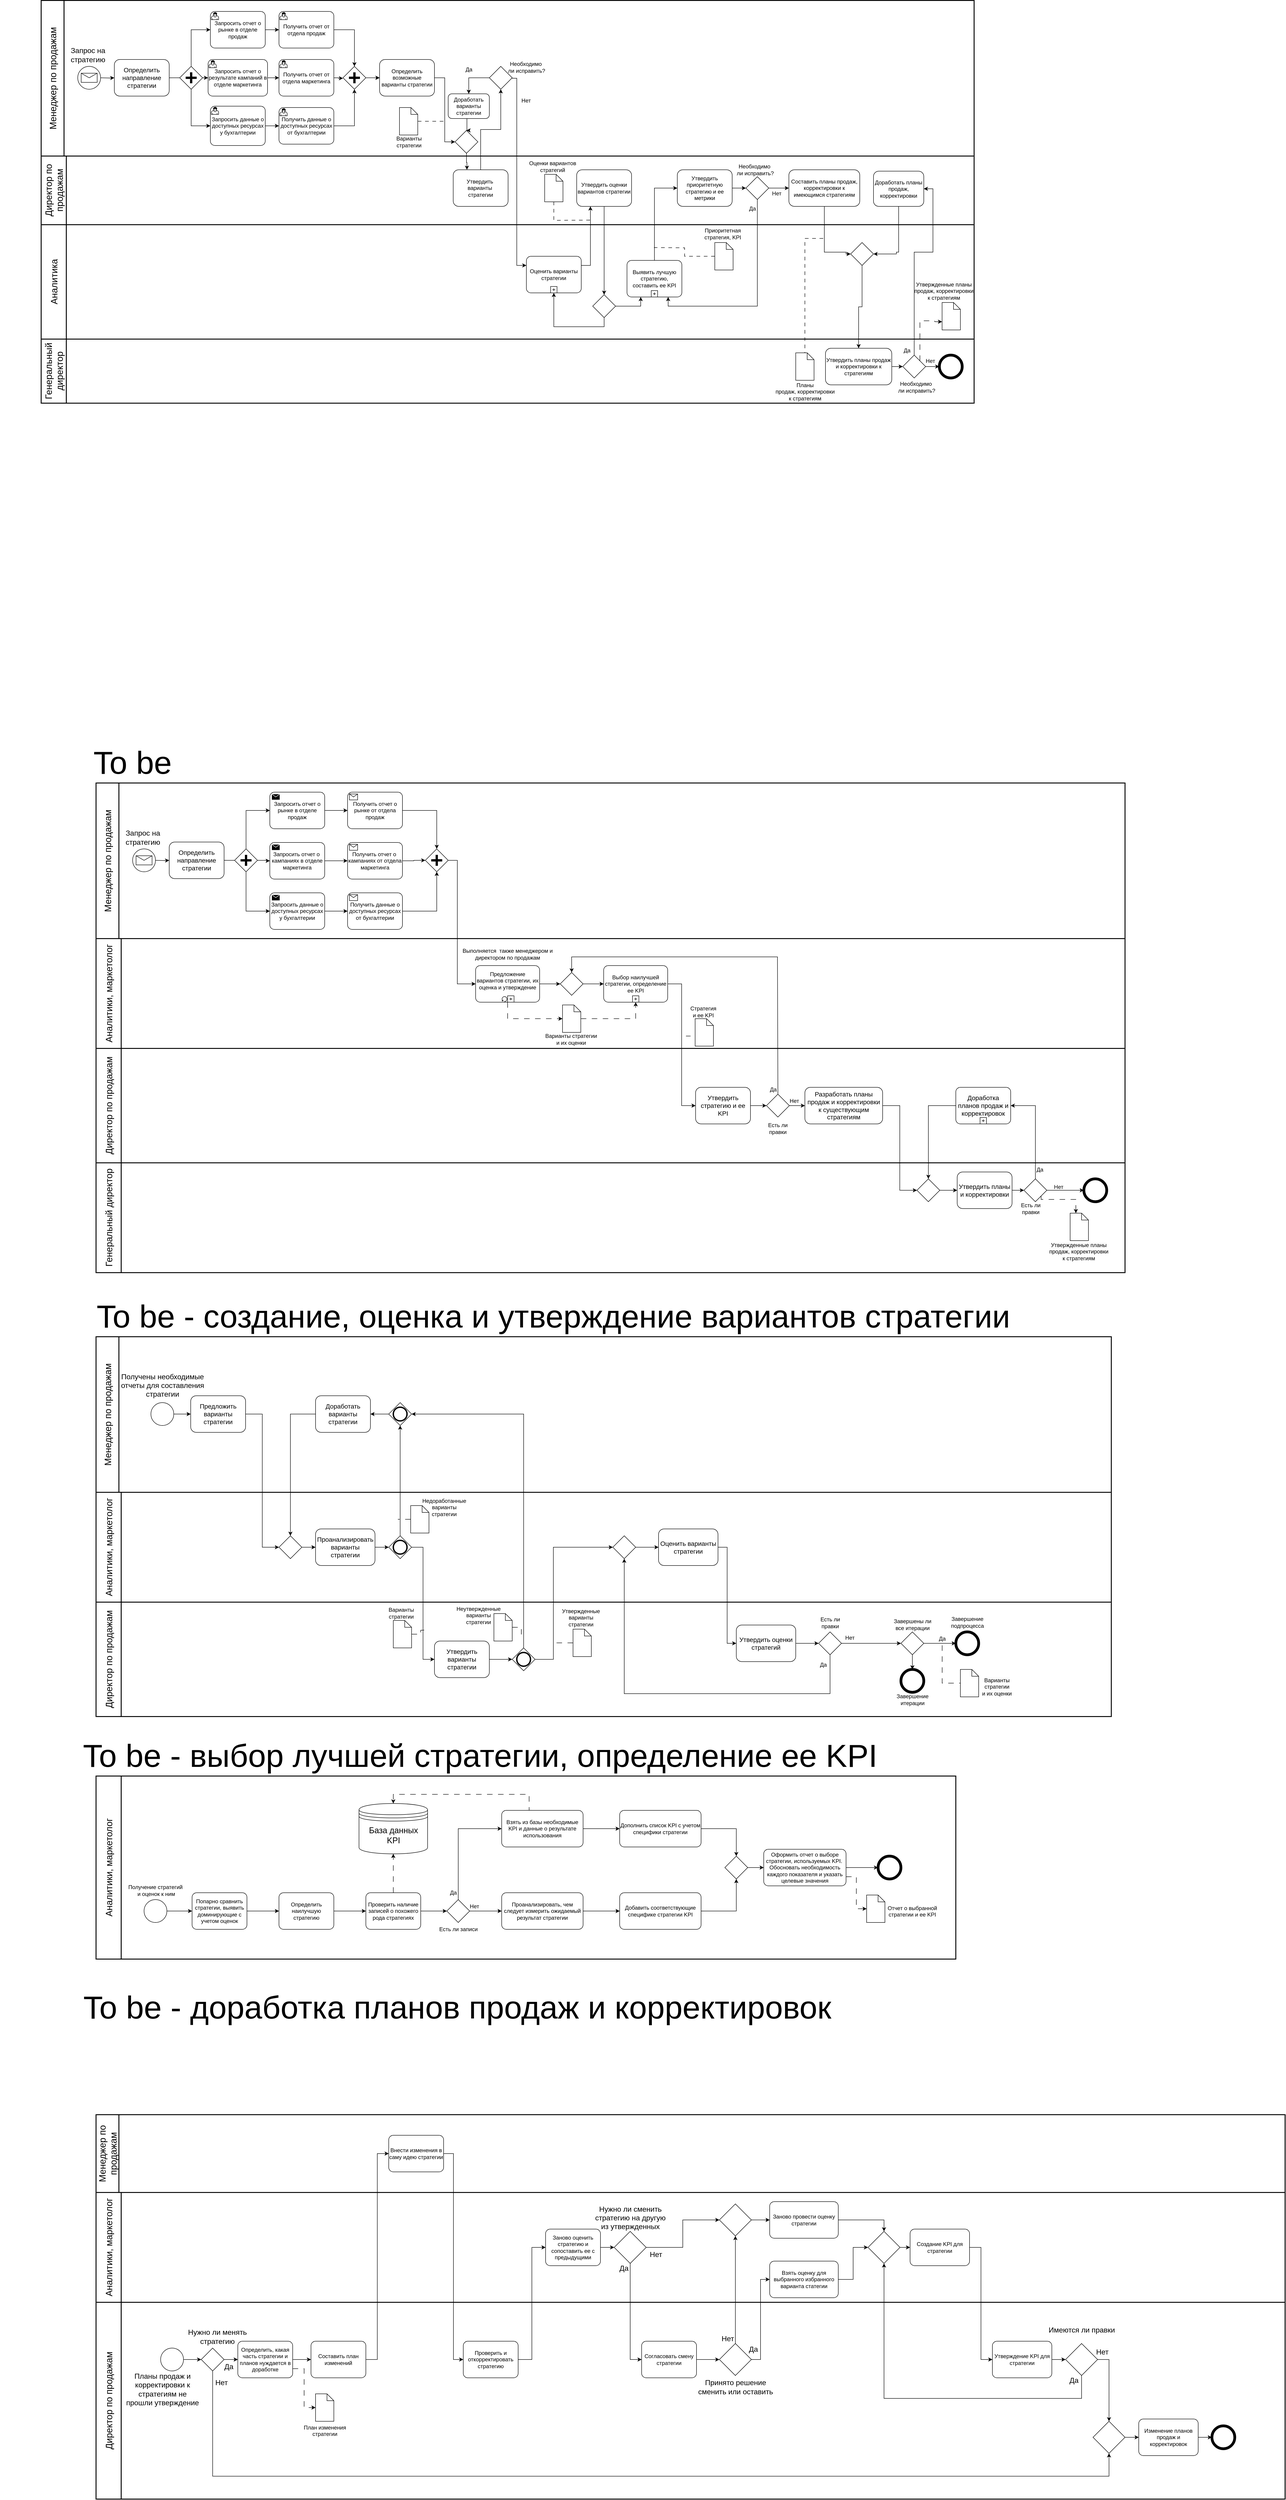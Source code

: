 <mxfile version="25.0.3">
  <diagram name="Page-1" id="2a216829-ef6e-dabb-86c1-c78162f3ba2b">
    <mxGraphModel dx="2868" dy="1146" grid="1" gridSize="10" guides="1" tooltips="1" connect="1" arrows="1" fold="1" page="1" pageScale="1" pageWidth="850" pageHeight="1100" background="none" math="0" shadow="0">
      <root>
        <mxCell id="0" />
        <mxCell id="1" parent="0" />
        <mxCell id="ERPgEq4vKGsU3ttqHzY0-12" value="" style="group" parent="1" vertex="1" connectable="0">
          <mxGeometry x="-530" y="260" width="2040" height="880" as="geometry" />
        </mxCell>
        <mxCell id="yuOISIgOCX0uWJEtP6---103" value="&lt;font style=&quot;font-size: 20px;&quot;&gt;Директор по продажам&lt;/font&gt;" style="swimlane;html=1;startSize=55;fontStyle=0;collapsible=0;horizontal=0;swimlaneLine=1;swimlaneFillColor=#ffffff;strokeWidth=2;whiteSpace=wrap;" parent="ERPgEq4vKGsU3ttqHzY0-12" vertex="1">
          <mxGeometry y="340" width="2040" height="150" as="geometry" />
        </mxCell>
        <mxCell id="yuOISIgOCX0uWJEtP6---110" value="Утвердить&amp;nbsp;&lt;div&gt;варианты&amp;nbsp;&lt;/div&gt;&lt;div&gt;стратегии&lt;/div&gt;" style="shape=ext;rounded=1;html=1;whiteSpace=wrap;" parent="yuOISIgOCX0uWJEtP6---103" vertex="1">
          <mxGeometry x="901" y="30" width="120" height="80" as="geometry" />
        </mxCell>
        <mxCell id="yuOISIgOCX0uWJEtP6---115" value="" style="shape=mxgraph.bpmn.data;labelPosition=center;verticalLabelPosition=bottom;align=center;verticalAlign=top;size=15;html=1;" parent="yuOISIgOCX0uWJEtP6---103" vertex="1">
          <mxGeometry x="1101" y="40" width="40" height="60" as="geometry" />
        </mxCell>
        <mxCell id="yuOISIgOCX0uWJEtP6---116" value="Утвердить оценки вариантов стратегии" style="shape=ext;rounded=1;html=1;whiteSpace=wrap;" parent="yuOISIgOCX0uWJEtP6---103" vertex="1">
          <mxGeometry x="1171" y="30" width="120" height="80" as="geometry" />
        </mxCell>
        <mxCell id="yuOISIgOCX0uWJEtP6---153" value="Утвердить приоритетную стратегию и ее метрики" style="shape=ext;rounded=1;html=1;whiteSpace=wrap;" parent="yuOISIgOCX0uWJEtP6---103" vertex="1">
          <mxGeometry x="1391" y="30" width="120" height="80" as="geometry" />
        </mxCell>
        <mxCell id="yuOISIgOCX0uWJEtP6---155" value="" style="points=[[0.25,0.25,0],[0.5,0,0],[0.75,0.25,0],[1,0.5,0],[0.75,0.75,0],[0.5,1,0],[0.25,0.75,0],[0,0.5,0]];shape=mxgraph.bpmn.gateway2;html=1;verticalLabelPosition=bottom;labelBackgroundColor=#ffffff;verticalAlign=top;align=center;perimeter=rhombusPerimeter;outlineConnect=0;outline=none;symbol=none;" parent="yuOISIgOCX0uWJEtP6---103" vertex="1">
          <mxGeometry x="1541" y="45" width="50" height="50" as="geometry" />
        </mxCell>
        <mxCell id="yuOISIgOCX0uWJEtP6---156" style="edgeStyle=orthogonalEdgeStyle;rounded=0;orthogonalLoop=1;jettySize=auto;html=1;entryX=0;entryY=0.5;entryDx=0;entryDy=0;entryPerimeter=0;" parent="yuOISIgOCX0uWJEtP6---103" source="yuOISIgOCX0uWJEtP6---153" target="yuOISIgOCX0uWJEtP6---155" edge="1">
          <mxGeometry relative="1" as="geometry">
            <mxPoint x="1521" y="290" as="targetPoint" />
          </mxGeometry>
        </mxCell>
        <mxCell id="yuOISIgOCX0uWJEtP6---167" value="" style="edgeStyle=orthogonalEdgeStyle;rounded=0;orthogonalLoop=1;jettySize=auto;html=1;" parent="yuOISIgOCX0uWJEtP6---103" source="yuOISIgOCX0uWJEtP6---155" target="yuOISIgOCX0uWJEtP6---159" edge="1">
          <mxGeometry relative="1" as="geometry">
            <mxPoint x="1681" y="1520" as="targetPoint" />
            <mxPoint x="1591" y="1520" as="sourcePoint" />
          </mxGeometry>
        </mxCell>
        <mxCell id="yuOISIgOCX0uWJEtP6---159" value="Составить планы продаж, корректировки к имеющимся стратегиям" style="shape=ext;rounded=1;html=1;whiteSpace=wrap;" parent="yuOISIgOCX0uWJEtP6---103" vertex="1">
          <mxGeometry x="1635" y="30" width="155" height="80" as="geometry" />
        </mxCell>
        <mxCell id="2nSxpboLFZ5jM47wPxM_-16" value="Оценки вариантов&lt;div&gt;стратегий&lt;/div&gt;" style="text;html=1;align=center;verticalAlign=middle;resizable=0;points=[];autosize=1;strokeColor=none;fillColor=none;" parent="yuOISIgOCX0uWJEtP6---103" vertex="1">
          <mxGeometry x="1053" y="3" width="130" height="40" as="geometry" />
        </mxCell>
        <mxCell id="2nSxpboLFZ5jM47wPxM_-27" value="Необходимо&amp;nbsp;&lt;div&gt;ли&lt;span style=&quot;background-color: initial;&quot;&gt;&amp;nbsp;исправить?&lt;/span&gt;&lt;/div&gt;" style="text;html=1;align=center;verticalAlign=middle;resizable=0;points=[];autosize=1;strokeColor=none;fillColor=none;" parent="yuOISIgOCX0uWJEtP6---103" vertex="1">
          <mxGeometry x="1511" y="10" width="100" height="40" as="geometry" />
        </mxCell>
        <mxCell id="2nSxpboLFZ5jM47wPxM_-29" value="Нет" style="text;html=1;align=center;verticalAlign=middle;resizable=0;points=[];autosize=1;strokeColor=none;fillColor=none;" parent="yuOISIgOCX0uWJEtP6---103" vertex="1">
          <mxGeometry x="1588" y="67" width="40" height="30" as="geometry" />
        </mxCell>
        <mxCell id="2nSxpboLFZ5jM47wPxM_-30" value="Да" style="text;html=1;align=center;verticalAlign=middle;resizable=0;points=[];autosize=1;strokeColor=none;fillColor=none;" parent="yuOISIgOCX0uWJEtP6---103" vertex="1">
          <mxGeometry x="1535" y="100" width="40" height="30" as="geometry" />
        </mxCell>
        <mxCell id="ERPgEq4vKGsU3ttqHzY0-9" value="Доработать планы продаж, корректировки" style="shape=ext;rounded=1;html=1;whiteSpace=wrap;" parent="yuOISIgOCX0uWJEtP6---103" vertex="1">
          <mxGeometry x="1820" y="33" width="110" height="77" as="geometry" />
        </mxCell>
        <mxCell id="yuOISIgOCX0uWJEtP6---2" value="&lt;font style=&quot;font-size: 20px;&quot;&gt;Менеджер по продажам&lt;/font&gt;" style="swimlane;html=1;startSize=50;fontStyle=0;collapsible=0;horizontal=0;swimlaneLine=1;swimlaneFillColor=#ffffff;strokeWidth=2;whiteSpace=wrap;" parent="ERPgEq4vKGsU3ttqHzY0-12" vertex="1">
          <mxGeometry width="2040" height="340" as="geometry" />
        </mxCell>
        <mxCell id="yuOISIgOCX0uWJEtP6---6" style="edgeStyle=orthogonalEdgeStyle;rounded=0;orthogonalLoop=1;jettySize=auto;html=1;" parent="yuOISIgOCX0uWJEtP6---2" target="yuOISIgOCX0uWJEtP6---5" edge="1">
          <mxGeometry relative="1" as="geometry">
            <mxPoint x="130" y="169" as="sourcePoint" />
          </mxGeometry>
        </mxCell>
        <mxCell id="yuOISIgOCX0uWJEtP6---9" style="edgeStyle=orthogonalEdgeStyle;rounded=0;orthogonalLoop=1;jettySize=auto;html=1;" parent="yuOISIgOCX0uWJEtP6---2" source="yuOISIgOCX0uWJEtP6---5" edge="1">
          <mxGeometry relative="1" as="geometry">
            <mxPoint x="315" y="169" as="targetPoint" />
          </mxGeometry>
        </mxCell>
        <mxCell id="yuOISIgOCX0uWJEtP6---5" value="&lt;font style=&quot;font-size: 14px;&quot;&gt;Определить направление стратегии&lt;/font&gt;" style="shape=ext;rounded=1;html=1;whiteSpace=wrap;" parent="yuOISIgOCX0uWJEtP6---2" vertex="1">
          <mxGeometry x="160" y="129" width="120" height="80" as="geometry" />
        </mxCell>
        <mxCell id="yuOISIgOCX0uWJEtP6---7" value="" style="shape=mxgraph.bpmn.shape;html=1;verticalLabelPosition=bottom;labelBackgroundColor=#ffffff;verticalAlign=top;perimeter=rhombusPerimeter;background=gateway;outline=none;symbol=parallelGw;" parent="yuOISIgOCX0uWJEtP6---2" vertex="1">
          <mxGeometry x="303" y="144" width="50" height="50" as="geometry" />
        </mxCell>
        <mxCell id="yuOISIgOCX0uWJEtP6---10" value="&lt;div&gt;&lt;span style=&quot;background-color: initial;&quot;&gt;Запросить данные о доступных ресурсах у бухгалтерии&lt;/span&gt;&lt;br&gt;&lt;/div&gt;" style="points=[[0.25,0,0],[0.5,0,0],[0.75,0,0],[1,0.25,0],[1,0.5,0],[1,0.75,0],[0.75,1,0],[0.5,1,0],[0.25,1,0],[0,0.75,0],[0,0.5,0],[0,0.25,0]];shape=mxgraph.bpmn.task;whiteSpace=wrap;rectStyle=rounded;size=10;html=1;container=1;expand=0;collapsible=0;taskMarker=user;" parent="yuOISIgOCX0uWJEtP6---2" vertex="1">
          <mxGeometry x="370" y="231" width="120" height="86" as="geometry" />
        </mxCell>
        <mxCell id="yuOISIgOCX0uWJEtP6---11" value="&lt;div&gt;&lt;span style=&quot;background-color: initial;&quot;&gt;Запросить отчет о результате кампаний в отделе маркетинга&lt;/span&gt;&lt;br&gt;&lt;/div&gt;" style="points=[[0.25,0,0],[0.5,0,0],[0.75,0,0],[1,0.25,0],[1,0.5,0],[1,0.75,0],[0.75,1,0],[0.5,1,0],[0.25,1,0],[0,0.75,0],[0,0.5,0],[0,0.25,0]];shape=mxgraph.bpmn.task;whiteSpace=wrap;rectStyle=rounded;size=10;html=1;container=1;expand=0;collapsible=0;taskMarker=user;" parent="yuOISIgOCX0uWJEtP6---2" vertex="1">
          <mxGeometry x="365" y="129" width="130" height="80" as="geometry" />
        </mxCell>
        <mxCell id="2nSxpboLFZ5jM47wPxM_-1" style="edgeStyle=orthogonalEdgeStyle;rounded=0;orthogonalLoop=1;jettySize=auto;html=1;" parent="yuOISIgOCX0uWJEtP6---2" source="yuOISIgOCX0uWJEtP6---12" target="CjMGcF9206Xnc9cuAVjh-18" edge="1">
          <mxGeometry relative="1" as="geometry" />
        </mxCell>
        <mxCell id="yuOISIgOCX0uWJEtP6---12" value="&lt;div&gt;&lt;span style=&quot;background-color: initial;&quot;&gt;Запросить отчет о рынке в отделе продаж&lt;/span&gt;&lt;br&gt;&lt;/div&gt;" style="points=[[0.25,0,0],[0.5,0,0],[0.75,0,0],[1,0.25,0],[1,0.5,0],[1,0.75,0],[0.75,1,0],[0.5,1,0],[0.25,1,0],[0,0.75,0],[0,0.5,0],[0,0.25,0]];shape=mxgraph.bpmn.task;whiteSpace=wrap;rectStyle=rounded;size=10;html=1;container=1;expand=0;collapsible=0;taskMarker=user;" parent="yuOISIgOCX0uWJEtP6---2" vertex="1">
          <mxGeometry x="370" y="24" width="120" height="80" as="geometry" />
        </mxCell>
        <mxCell id="yuOISIgOCX0uWJEtP6---17" style="edgeStyle=orthogonalEdgeStyle;rounded=0;orthogonalLoop=1;jettySize=auto;html=1;entryX=0;entryY=0.5;entryDx=0;entryDy=0;entryPerimeter=0;" parent="yuOISIgOCX0uWJEtP6---2" source="yuOISIgOCX0uWJEtP6---7" target="yuOISIgOCX0uWJEtP6---12" edge="1">
          <mxGeometry relative="1" as="geometry">
            <Array as="points">
              <mxPoint x="328" y="64" />
            </Array>
            <mxPoint x="368" y="64.0" as="targetPoint" />
          </mxGeometry>
        </mxCell>
        <mxCell id="yuOISIgOCX0uWJEtP6---26" style="edgeStyle=orthogonalEdgeStyle;rounded=0;orthogonalLoop=1;jettySize=auto;html=1;entryX=0.5;entryY=1;entryDx=0;entryDy=0;exitX=1;exitY=0.5;exitDx=0;exitDy=0;exitPerimeter=0;" parent="yuOISIgOCX0uWJEtP6---2" source="CjMGcF9206Xnc9cuAVjh-23" target="yuOISIgOCX0uWJEtP6---24" edge="1">
          <mxGeometry relative="1" as="geometry">
            <mxPoint x="696" y="274.0" as="sourcePoint" />
          </mxGeometry>
        </mxCell>
        <mxCell id="yuOISIgOCX0uWJEtP6---25" style="edgeStyle=orthogonalEdgeStyle;rounded=0;orthogonalLoop=1;jettySize=auto;html=1;entryX=0.5;entryY=0;entryDx=0;entryDy=0;exitX=1;exitY=0.5;exitDx=0;exitDy=0;exitPerimeter=0;" parent="yuOISIgOCX0uWJEtP6---2" source="CjMGcF9206Xnc9cuAVjh-18" target="yuOISIgOCX0uWJEtP6---24" edge="1">
          <mxGeometry relative="1" as="geometry">
            <mxPoint x="696" y="64.0" as="sourcePoint" />
          </mxGeometry>
        </mxCell>
        <mxCell id="yuOISIgOCX0uWJEtP6---29" style="edgeStyle=orthogonalEdgeStyle;rounded=0;orthogonalLoop=1;jettySize=auto;html=1;entryX=0;entryY=0.5;entryDx=0;entryDy=0;" parent="yuOISIgOCX0uWJEtP6---2" source="yuOISIgOCX0uWJEtP6---24" target="yuOISIgOCX0uWJEtP6---28" edge="1">
          <mxGeometry relative="1" as="geometry" />
        </mxCell>
        <mxCell id="2nSxpboLFZ5jM47wPxM_-4" value="" style="edgeStyle=orthogonalEdgeStyle;rounded=0;orthogonalLoop=1;jettySize=auto;html=1;" parent="yuOISIgOCX0uWJEtP6---2" source="yuOISIgOCX0uWJEtP6---24" target="yuOISIgOCX0uWJEtP6---28" edge="1">
          <mxGeometry relative="1" as="geometry" />
        </mxCell>
        <mxCell id="yuOISIgOCX0uWJEtP6---24" value="" style="shape=mxgraph.bpmn.shape;html=1;verticalLabelPosition=bottom;labelBackgroundColor=#ffffff;verticalAlign=top;perimeter=rhombusPerimeter;background=gateway;outline=none;symbol=parallelGw;" parent="yuOISIgOCX0uWJEtP6---2" vertex="1">
          <mxGeometry x="660" y="144" width="50" height="50" as="geometry" />
        </mxCell>
        <mxCell id="yuOISIgOCX0uWJEtP6---27" style="edgeStyle=orthogonalEdgeStyle;rounded=0;orthogonalLoop=1;jettySize=auto;html=1;exitX=1;exitY=0.5;exitDx=0;exitDy=0;exitPerimeter=0;" parent="yuOISIgOCX0uWJEtP6---2" source="CjMGcF9206Xnc9cuAVjh-21" edge="1">
          <mxGeometry relative="1" as="geometry">
            <mxPoint x="696.0" y="169.037" as="sourcePoint" />
            <mxPoint x="660" y="170" as="targetPoint" />
            <Array as="points">
              <mxPoint x="650" y="169" />
              <mxPoint x="650" y="170" />
            </Array>
          </mxGeometry>
        </mxCell>
        <mxCell id="yuOISIgOCX0uWJEtP6---28" value="Определить возможные варианты стратегии" style="shape=ext;rounded=1;html=1;whiteSpace=wrap;" parent="yuOISIgOCX0uWJEtP6---2" vertex="1">
          <mxGeometry x="740" y="129" width="120" height="80" as="geometry" />
        </mxCell>
        <mxCell id="ERPgEq4vKGsU3ttqHzY0-3" style="edgeStyle=orthogonalEdgeStyle;rounded=0;orthogonalLoop=1;jettySize=auto;html=1;entryX=0.5;entryY=0;entryDx=0;entryDy=0;exitX=0;exitY=0.5;exitDx=0;exitDy=0;exitPerimeter=0;" parent="yuOISIgOCX0uWJEtP6---2" source="yuOISIgOCX0uWJEtP6---30" target="ERPgEq4vKGsU3ttqHzY0-2" edge="1">
          <mxGeometry relative="1" as="geometry" />
        </mxCell>
        <mxCell id="yuOISIgOCX0uWJEtP6---30" value="" style="points=[[0.25,0.25,0],[0.5,0,0],[0.75,0.25,0],[1,0.5,0],[0.75,0.75,0],[0.5,1,0],[0.25,0.75,0],[0,0.5,0]];shape=mxgraph.bpmn.gateway2;html=1;verticalLabelPosition=bottom;labelBackgroundColor=#ffffff;verticalAlign=top;align=center;perimeter=rhombusPerimeter;outlineConnect=0;outline=none;symbol=none;" parent="yuOISIgOCX0uWJEtP6---2" vertex="1">
          <mxGeometry x="980" y="144" width="50" height="50" as="geometry" />
        </mxCell>
        <mxCell id="CjMGcF9206Xnc9cuAVjh-18" value="Получить отчет от отдела продаж" style="points=[[0.25,0,0],[0.5,0,0],[0.75,0,0],[1,0.25,0],[1,0.5,0],[1,0.75,0],[0.75,1,0],[0.5,1,0],[0.25,1,0],[0,0.75,0],[0,0.5,0],[0,0.25,0]];shape=mxgraph.bpmn.task;whiteSpace=wrap;rectStyle=rounded;size=10;html=1;container=1;expand=0;collapsible=0;taskMarker=user;" parent="yuOISIgOCX0uWJEtP6---2" vertex="1">
          <mxGeometry x="520" y="24" width="120" height="80" as="geometry" />
        </mxCell>
        <mxCell id="CjMGcF9206Xnc9cuAVjh-21" value="Получить отчет от отдела маркетинга" style="points=[[0.25,0,0],[0.5,0,0],[0.75,0,0],[1,0.25,0],[1,0.5,0],[1,0.75,0],[0.75,1,0],[0.5,1,0],[0.25,1,0],[0,0.75,0],[0,0.5,0],[0,0.25,0]];shape=mxgraph.bpmn.task;whiteSpace=wrap;rectStyle=rounded;size=10;html=1;container=1;expand=0;collapsible=0;taskMarker=user;" parent="yuOISIgOCX0uWJEtP6---2" vertex="1">
          <mxGeometry x="520" y="129" width="120" height="80" as="geometry" />
        </mxCell>
        <mxCell id="CjMGcF9206Xnc9cuAVjh-23" value="&lt;div&gt;&lt;span style=&quot;background-color: initial;&quot;&gt;Получить данные о доступных ресурсах от бухгалтерии&lt;/span&gt;&lt;br&gt;&lt;/div&gt;" style="points=[[0.25,0,0],[0.5,0,0],[0.75,0,0],[1,0.25,0],[1,0.5,0],[1,0.75,0],[0.75,1,0],[0.5,1,0],[0.25,1,0],[0,0.75,0],[0,0.5,0],[0,0.25,0]];shape=mxgraph.bpmn.task;whiteSpace=wrap;rectStyle=rounded;size=10;html=1;container=1;expand=0;collapsible=0;taskMarker=user;" parent="yuOISIgOCX0uWJEtP6---2" vertex="1">
          <mxGeometry x="520" y="234" width="120" height="80" as="geometry" />
        </mxCell>
        <mxCell id="CjMGcF9206Xnc9cuAVjh-28" style="edgeStyle=orthogonalEdgeStyle;rounded=0;orthogonalLoop=1;jettySize=auto;html=1;exitX=1;exitY=0.5;exitDx=0;exitDy=0;entryX=0;entryY=0.5;entryDx=0;entryDy=0;entryPerimeter=0;" parent="yuOISIgOCX0uWJEtP6---2" source="yuOISIgOCX0uWJEtP6---7" target="yuOISIgOCX0uWJEtP6---11" edge="1">
          <mxGeometry relative="1" as="geometry">
            <mxPoint x="368" y="169.0" as="targetPoint" />
          </mxGeometry>
        </mxCell>
        <mxCell id="2nSxpboLFZ5jM47wPxM_-2" style="edgeStyle=orthogonalEdgeStyle;rounded=0;orthogonalLoop=1;jettySize=auto;html=1;entryX=0;entryY=0.5;entryDx=0;entryDy=0;entryPerimeter=0;" parent="yuOISIgOCX0uWJEtP6---2" source="yuOISIgOCX0uWJEtP6---11" target="CjMGcF9206Xnc9cuAVjh-21" edge="1">
          <mxGeometry relative="1" as="geometry" />
        </mxCell>
        <mxCell id="2nSxpboLFZ5jM47wPxM_-3" style="edgeStyle=orthogonalEdgeStyle;rounded=0;orthogonalLoop=1;jettySize=auto;html=1;entryX=0;entryY=0.5;entryDx=0;entryDy=0;entryPerimeter=0;" parent="yuOISIgOCX0uWJEtP6---2" source="yuOISIgOCX0uWJEtP6---10" target="CjMGcF9206Xnc9cuAVjh-23" edge="1">
          <mxGeometry relative="1" as="geometry" />
        </mxCell>
        <mxCell id="2nSxpboLFZ5jM47wPxM_-9" value="" style="points=[[0.145,0.145,0],[0.5,0,0],[0.855,0.145,0],[1,0.5,0],[0.855,0.855,0],[0.5,1,0],[0.145,0.855,0],[0,0.5,0]];shape=mxgraph.bpmn.event;html=1;verticalLabelPosition=bottom;labelBackgroundColor=#ffffff;verticalAlign=top;align=center;perimeter=ellipsePerimeter;outlineConnect=0;aspect=fixed;outline=standard;symbol=message;" parent="yuOISIgOCX0uWJEtP6---2" vertex="1">
          <mxGeometry x="80" y="144" width="50" height="50" as="geometry" />
        </mxCell>
        <mxCell id="2nSxpboLFZ5jM47wPxM_-10" value="&lt;font style=&quot;font-size: 16px;&quot;&gt;Запрос на стратегию&lt;/font&gt;" style="text;html=1;align=center;verticalAlign=middle;whiteSpace=wrap;rounded=0;" parent="yuOISIgOCX0uWJEtP6---2" vertex="1">
          <mxGeometry x="45" y="94" width="115" height="50" as="geometry" />
        </mxCell>
        <mxCell id="2nSxpboLFZ5jM47wPxM_-13" value="Необходимо&amp;nbsp;&lt;div&gt;ли&lt;span style=&quot;background-color: initial;&quot;&gt;&amp;nbsp;исправить?&lt;/span&gt;&lt;/div&gt;" style="text;html=1;align=center;verticalAlign=middle;resizable=0;points=[];autosize=1;strokeColor=none;fillColor=none;" parent="yuOISIgOCX0uWJEtP6---2" vertex="1">
          <mxGeometry x="1011" y="126" width="100" height="40" as="geometry" />
        </mxCell>
        <mxCell id="2nSxpboLFZ5jM47wPxM_-14" value="Да" style="text;html=1;align=center;verticalAlign=middle;resizable=0;points=[];autosize=1;strokeColor=none;fillColor=none;" parent="yuOISIgOCX0uWJEtP6---2" vertex="1">
          <mxGeometry x="915" y="136" width="40" height="30" as="geometry" />
        </mxCell>
        <mxCell id="2nSxpboLFZ5jM47wPxM_-15" value="Нет" style="text;html=1;align=center;verticalAlign=middle;resizable=0;points=[];autosize=1;strokeColor=none;fillColor=none;" parent="yuOISIgOCX0uWJEtP6---2" vertex="1">
          <mxGeometry x="1040" y="204" width="40" height="30" as="geometry" />
        </mxCell>
        <mxCell id="2nSxpboLFZ5jM47wPxM_-23" style="edgeStyle=orthogonalEdgeStyle;rounded=0;orthogonalLoop=1;jettySize=auto;html=1;entryX=0;entryY=0.5;entryDx=0;entryDy=0;entryPerimeter=0;exitX=0.5;exitY=1;exitDx=0;exitDy=0;" parent="yuOISIgOCX0uWJEtP6---2" source="yuOISIgOCX0uWJEtP6---7" target="yuOISIgOCX0uWJEtP6---10" edge="1">
          <mxGeometry relative="1" as="geometry" />
        </mxCell>
        <mxCell id="yuOISIgOCX0uWJEtP6---112" style="edgeStyle=orthogonalEdgeStyle;rounded=0;orthogonalLoop=1;jettySize=auto;html=1;dashed=1;dashPattern=8 8;endArrow=none;endFill=0;" parent="yuOISIgOCX0uWJEtP6---2" source="yuOISIgOCX0uWJEtP6---109" edge="1">
          <mxGeometry relative="1" as="geometry">
            <mxPoint x="880" y="264" as="targetPoint" />
          </mxGeometry>
        </mxCell>
        <mxCell id="2nSxpboLFZ5jM47wPxM_-11" value="Варианты&lt;div&gt;стратегии&lt;/div&gt;" style="text;html=1;align=center;verticalAlign=middle;resizable=0;points=[];autosize=1;strokeColor=none;fillColor=none;" parent="yuOISIgOCX0uWJEtP6---2" vertex="1">
          <mxGeometry x="763.5" y="289" width="80" height="40" as="geometry" />
        </mxCell>
        <mxCell id="yuOISIgOCX0uWJEtP6---109" value="" style="shape=mxgraph.bpmn.data;labelPosition=center;verticalLabelPosition=bottom;align=center;verticalAlign=top;size=15;html=1;" parent="yuOISIgOCX0uWJEtP6---2" vertex="1">
          <mxGeometry x="783.5" y="234" width="40" height="60" as="geometry" />
        </mxCell>
        <mxCell id="ERPgEq4vKGsU3ttqHzY0-2" value="Доработать варианты стратегии" style="shape=ext;rounded=1;html=1;whiteSpace=wrap;" parent="yuOISIgOCX0uWJEtP6---2" vertex="1">
          <mxGeometry x="890" y="204" width="90" height="54" as="geometry" />
        </mxCell>
        <mxCell id="ERPgEq4vKGsU3ttqHzY0-111" value="" style="points=[[0.25,0.25,0],[0.5,0,0],[0.75,0.25,0],[1,0.5,0],[0.75,0.75,0],[0.5,1,0],[0.25,0.75,0],[0,0.5,0]];shape=mxgraph.bpmn.gateway2;html=1;verticalLabelPosition=bottom;labelBackgroundColor=#ffffff;verticalAlign=top;align=center;perimeter=rhombusPerimeter;outlineConnect=0;outline=none;symbol=none;" parent="yuOISIgOCX0uWJEtP6---2" vertex="1">
          <mxGeometry x="905" y="284" width="50" height="50" as="geometry" />
        </mxCell>
        <mxCell id="ERPgEq4vKGsU3ttqHzY0-8" style="edgeStyle=orthogonalEdgeStyle;rounded=0;orthogonalLoop=1;jettySize=auto;html=1;entryX=0.5;entryY=0;entryDx=0;entryDy=0;entryPerimeter=0;" parent="yuOISIgOCX0uWJEtP6---2" source="ERPgEq4vKGsU3ttqHzY0-2" target="ERPgEq4vKGsU3ttqHzY0-111" edge="1">
          <mxGeometry relative="1" as="geometry">
            <Array as="points">
              <mxPoint x="931" y="284" />
            </Array>
          </mxGeometry>
        </mxCell>
        <mxCell id="2nSxpboLFZ5jM47wPxM_-5" style="edgeStyle=orthogonalEdgeStyle;rounded=0;orthogonalLoop=1;jettySize=auto;html=1;entryX=0;entryY=0.5;entryDx=0;entryDy=0;entryPerimeter=0;" parent="yuOISIgOCX0uWJEtP6---2" source="yuOISIgOCX0uWJEtP6---28" target="ERPgEq4vKGsU3ttqHzY0-111" edge="1">
          <mxGeometry relative="1" as="geometry" />
        </mxCell>
        <mxCell id="yuOISIgOCX0uWJEtP6---113" value="" style="swimlane;html=1;startSize=55;fontStyle=0;collapsible=0;horizontal=0;swimlaneLine=1;swimlaneFillColor=#ffffff;strokeWidth=2;whiteSpace=wrap;" parent="ERPgEq4vKGsU3ttqHzY0-12" vertex="1">
          <mxGeometry y="490" width="2040" height="250" as="geometry" />
        </mxCell>
        <mxCell id="CjMGcF9206Xnc9cuAVjh-39" value="&lt;font style=&quot;font-size: 20px;&quot;&gt;Аналитика&lt;/font&gt;" style="swimlane;html=1;startSize=55;fontStyle=0;collapsible=0;horizontal=0;swimlaneLine=1;swimlaneFillColor=#ffffff;strokeWidth=2;whiteSpace=wrap;" parent="yuOISIgOCX0uWJEtP6---113" vertex="1">
          <mxGeometry width="2040" height="250" as="geometry" />
        </mxCell>
        <mxCell id="ERPgEq4vKGsU3ttqHzY0-1" style="edgeStyle=orthogonalEdgeStyle;rounded=0;orthogonalLoop=1;jettySize=auto;html=1;dashed=1;dashPattern=8 8;endArrow=none;endFill=0;" parent="CjMGcF9206Xnc9cuAVjh-39" source="2nSxpboLFZ5jM47wPxM_-25" edge="1">
          <mxGeometry relative="1" as="geometry">
            <mxPoint x="1340" y="50" as="targetPoint" />
          </mxGeometry>
        </mxCell>
        <mxCell id="2nSxpboLFZ5jM47wPxM_-25" value="" style="shape=mxgraph.bpmn.data;labelPosition=center;verticalLabelPosition=bottom;align=center;verticalAlign=top;size=15;html=1;" parent="CjMGcF9206Xnc9cuAVjh-39" vertex="1">
          <mxGeometry x="1473" y="39" width="40" height="60" as="geometry" />
        </mxCell>
        <mxCell id="2nSxpboLFZ5jM47wPxM_-26" value="&lt;div&gt;Приоритетная&lt;/div&gt;&lt;div&gt;стратегия, KPI&lt;/div&gt;" style="text;html=1;align=center;verticalAlign=middle;resizable=0;points=[];autosize=1;strokeColor=none;fillColor=none;" parent="CjMGcF9206Xnc9cuAVjh-39" vertex="1">
          <mxGeometry x="1440" width="100" height="40" as="geometry" />
        </mxCell>
        <mxCell id="ERPgEq4vKGsU3ttqHzY0-113" value="" style="points=[[0.25,0.25,0],[0.5,0,0],[0.75,0.25,0],[1,0.5,0],[0.75,0.75,0],[0.5,1,0],[0.25,0.75,0],[0,0.5,0]];shape=mxgraph.bpmn.gateway2;html=1;verticalLabelPosition=bottom;labelBackgroundColor=#ffffff;verticalAlign=top;align=center;perimeter=rhombusPerimeter;outlineConnect=0;outline=none;symbol=none;" parent="CjMGcF9206Xnc9cuAVjh-39" vertex="1">
          <mxGeometry x="1770" y="39" width="50" height="50" as="geometry" />
        </mxCell>
        <mxCell id="43XGgFAAFbJaOTekT0bs-1" value="" style="shape=mxgraph.bpmn.data;labelPosition=center;verticalLabelPosition=bottom;align=center;verticalAlign=top;size=15;html=1;" parent="CjMGcF9206Xnc9cuAVjh-39" vertex="1">
          <mxGeometry x="1970" y="170" width="40" height="60" as="geometry" />
        </mxCell>
        <mxCell id="43XGgFAAFbJaOTekT0bs-2" value="&lt;br&gt;&lt;span style=&quot;forced-color-adjust: none; color: rgb(0, 0, 0); font-family: Helvetica; font-size: 12px; font-style: normal; font-variant-ligatures: normal; font-variant-caps: normal; font-weight: 400; letter-spacing: normal; orphans: 2; text-align: center; text-indent: 0px; text-transform: none; widows: 2; word-spacing: 0px; -webkit-text-stroke-width: 0px; white-space: normal; background-color: rgb(251, 251, 251); text-decoration-thickness: initial; text-decoration-style: initial; text-decoration-color: initial;&quot;&gt;Утвержденные планы продаж,&amp;nbsp;&lt;/span&gt;&lt;span style=&quot;forced-color-adjust: none; color: rgb(0, 0, 0); font-family: Helvetica; font-size: 12px; font-style: normal; font-variant-ligatures: normal; font-variant-caps: normal; font-weight: 400; letter-spacing: normal; orphans: 2; text-align: center; text-indent: 0px; text-transform: none; widows: 2; word-spacing: 0px; -webkit-text-stroke-width: 0px; white-space: normal; background-color: initial; text-decoration-thickness: initial; text-decoration-style: initial; text-decoration-color: initial;&quot;&gt;корректировки к&amp;nbsp;&lt;/span&gt;&lt;span style=&quot;forced-color-adjust: none; color: rgb(0, 0, 0); font-family: Helvetica; font-size: 12px; font-style: normal; font-variant-ligatures: normal; font-variant-caps: normal; font-weight: 400; letter-spacing: normal; orphans: 2; text-align: center; text-indent: 0px; text-transform: none; widows: 2; word-spacing: 0px; -webkit-text-stroke-width: 0px; white-space: normal; background-color: initial; text-decoration-thickness: initial; text-decoration-style: initial; text-decoration-color: initial;&quot;&gt;стратегиям&lt;/span&gt;&lt;div&gt;&lt;br/&gt;&lt;/div&gt;" style="rounded=0;whiteSpace=wrap;html=1;strokeColor=none;fillColor=none;" parent="CjMGcF9206Xnc9cuAVjh-39" vertex="1">
          <mxGeometry x="1914" y="115" width="120" height="60" as="geometry" />
        </mxCell>
        <mxCell id="yuOISIgOCX0uWJEtP6---117" value="Оценить варианты стратегии" style="shape=ext;rounded=1;html=1;whiteSpace=wrap;" parent="yuOISIgOCX0uWJEtP6---113" vertex="1">
          <mxGeometry x="1061" y="69" width="120" height="80" as="geometry" />
        </mxCell>
        <mxCell id="yuOISIgOCX0uWJEtP6---124" style="edgeStyle=orthogonalEdgeStyle;rounded=0;orthogonalLoop=1;jettySize=auto;html=1;entryX=0.25;entryY=1;entryDx=0;entryDy=0;entryPerimeter=0;" parent="yuOISIgOCX0uWJEtP6---113" source="yuOISIgOCX0uWJEtP6---121" target="yuOISIgOCX0uWJEtP6---146" edge="1">
          <mxGeometry relative="1" as="geometry">
            <mxPoint x="1341" y="115" as="targetPoint" />
          </mxGeometry>
        </mxCell>
        <mxCell id="yuOISIgOCX0uWJEtP6---125" style="edgeStyle=orthogonalEdgeStyle;rounded=0;orthogonalLoop=1;jettySize=auto;html=1;entryX=0.5;entryY=1;entryDx=0;entryDy=0;exitX=0.5;exitY=1;exitDx=0;exitDy=0;exitPerimeter=0;entryPerimeter=0;" parent="yuOISIgOCX0uWJEtP6---113" source="yuOISIgOCX0uWJEtP6---121" target="2nSxpboLFZ5jM47wPxM_-24" edge="1">
          <mxGeometry relative="1" as="geometry">
            <mxPoint x="1060" y="197" as="targetPoint" />
          </mxGeometry>
        </mxCell>
        <mxCell id="yuOISIgOCX0uWJEtP6---121" value="" style="points=[[0.25,0.25,0],[0.5,0,0],[0.75,0.25,0],[1,0.5,0],[0.75,0.75,0],[0.5,1,0],[0.25,0.75,0],[0,0.5,0]];shape=mxgraph.bpmn.gateway2;html=1;verticalLabelPosition=bottom;labelBackgroundColor=#ffffff;verticalAlign=top;align=center;perimeter=rhombusPerimeter;outlineConnect=0;outline=none;symbol=none;" parent="yuOISIgOCX0uWJEtP6---113" vertex="1">
          <mxGeometry x="1206" y="153" width="50" height="50" as="geometry" />
        </mxCell>
        <mxCell id="yuOISIgOCX0uWJEtP6---146" value="Выявить лучшую стратегию, составить ее KPI" style="points=[[0.25,0,0],[0.5,0,0],[0.75,0,0],[1,0.25,0],[1,0.5,0],[1,0.75,0],[0.75,1,0],[0.5,1,0],[0.25,1,0],[0,0.75,0],[0,0.5,0],[0,0.25,0]];shape=mxgraph.bpmn.task;whiteSpace=wrap;rectStyle=rounded;size=10;html=1;container=1;expand=0;collapsible=0;taskMarker=abstract;isLoopSub=1;" parent="yuOISIgOCX0uWJEtP6---113" vertex="1">
          <mxGeometry x="1281" y="78" width="120" height="80" as="geometry" />
        </mxCell>
        <mxCell id="2nSxpboLFZ5jM47wPxM_-24" value="Оценить варианты стратегии" style="points=[[0.25,0,0],[0.5,0,0],[0.75,0,0],[1,0.25,0],[1,0.5,0],[1,0.75,0],[0.75,1,0],[0.5,1,0],[0.25,1,0],[0,0.75,0],[0,0.5,0],[0,0.25,0]];shape=mxgraph.bpmn.task;whiteSpace=wrap;rectStyle=rounded;size=10;html=1;container=1;expand=0;collapsible=0;taskMarker=abstract;isLoopSub=1;" parent="yuOISIgOCX0uWJEtP6---113" vertex="1">
          <mxGeometry x="1061" y="69" width="120" height="80" as="geometry" />
        </mxCell>
        <mxCell id="yuOISIgOCX0uWJEtP6---118" style="edgeStyle=orthogonalEdgeStyle;rounded=0;orthogonalLoop=1;jettySize=auto;html=1;exitX=1;exitY=0.5;exitDx=0;exitDy=0;exitPerimeter=0;entryX=0;entryY=0.25;entryDx=0;entryDy=0;" parent="ERPgEq4vKGsU3ttqHzY0-12" source="yuOISIgOCX0uWJEtP6---30" target="yuOISIgOCX0uWJEtP6---117" edge="1">
          <mxGeometry relative="1" as="geometry">
            <Array as="points">
              <mxPoint x="1040" y="170" />
              <mxPoint x="1040" y="579" />
            </Array>
            <mxPoint x="1000" y="570" as="targetPoint" />
          </mxGeometry>
        </mxCell>
        <mxCell id="yuOISIgOCX0uWJEtP6---119" style="edgeStyle=orthogonalEdgeStyle;rounded=0;orthogonalLoop=1;jettySize=auto;html=1;entryX=0.5;entryY=1;entryDx=0;entryDy=0;entryPerimeter=0;dashed=1;dashPattern=8 8;endArrow=none;endFill=0;" parent="ERPgEq4vKGsU3ttqHzY0-12" target="yuOISIgOCX0uWJEtP6---115" edge="1">
          <mxGeometry relative="1" as="geometry">
            <mxPoint x="1200" y="480" as="sourcePoint" />
          </mxGeometry>
        </mxCell>
        <mxCell id="yuOISIgOCX0uWJEtP6---122" style="edgeStyle=orthogonalEdgeStyle;rounded=0;orthogonalLoop=1;jettySize=auto;html=1;" parent="ERPgEq4vKGsU3ttqHzY0-12" source="yuOISIgOCX0uWJEtP6---116" target="yuOISIgOCX0uWJEtP6---121" edge="1">
          <mxGeometry relative="1" as="geometry">
            <mxPoint x="1261.0" y="720" as="targetPoint" />
          </mxGeometry>
        </mxCell>
        <mxCell id="yuOISIgOCX0uWJEtP6---126" value="&lt;font style=&quot;font-size: 20px;&quot;&gt;Генеральный директор&lt;/font&gt;" style="swimlane;html=1;startSize=55;fontStyle=0;collapsible=0;horizontal=0;swimlaneLine=1;swimlaneFillColor=#ffffff;strokeWidth=2;whiteSpace=wrap;" parent="ERPgEq4vKGsU3ttqHzY0-12" vertex="1">
          <mxGeometry y="740" width="2040" height="140" as="geometry" />
        </mxCell>
        <mxCell id="yuOISIgOCX0uWJEtP6---161" value="" style="shape=mxgraph.bpmn.data;labelPosition=center;verticalLabelPosition=bottom;align=center;verticalAlign=top;size=15;html=1;" parent="yuOISIgOCX0uWJEtP6---126" vertex="1">
          <mxGeometry x="1650" y="30" width="40" height="60" as="geometry" />
        </mxCell>
        <mxCell id="yuOISIgOCX0uWJEtP6---164" value="Утвердить планы продаж и корректировки к стратегиям" style="shape=ext;rounded=1;html=1;whiteSpace=wrap;" parent="yuOISIgOCX0uWJEtP6---126" vertex="1">
          <mxGeometry x="1715" y="20" width="145" height="80" as="geometry" />
        </mxCell>
        <mxCell id="2nSxpboLFZ5jM47wPxM_-31" value="" style="edgeStyle=orthogonalEdgeStyle;rounded=0;orthogonalLoop=1;jettySize=auto;html=1;startArrow=classic;startFill=1;endArrow=none;endFill=0;" parent="yuOISIgOCX0uWJEtP6---126" source="yuOISIgOCX0uWJEtP6---168" target="yuOISIgOCX0uWJEtP6---164" edge="1">
          <mxGeometry relative="1" as="geometry" />
        </mxCell>
        <mxCell id="yuOISIgOCX0uWJEtP6---168" value="" style="points=[[0.25,0.25,0],[0.5,0,0],[0.75,0.25,0],[1,0.5,0],[0.75,0.75,0],[0.5,1,0],[0.25,0.75,0],[0,0.5,0]];shape=mxgraph.bpmn.gateway2;html=1;verticalLabelPosition=bottom;labelBackgroundColor=#ffffff;verticalAlign=top;align=center;perimeter=rhombusPerimeter;outlineConnect=0;outline=none;symbol=none;" parent="yuOISIgOCX0uWJEtP6---126" vertex="1">
          <mxGeometry x="1884" y="35" width="50" height="50" as="geometry" />
        </mxCell>
        <mxCell id="yuOISIgOCX0uWJEtP6---171" value="" style="points=[[0.145,0.145,0],[0.5,0,0],[0.855,0.145,0],[1,0.5,0],[0.855,0.855,0],[0.5,1,0],[0.145,0.855,0],[0,0.5,0]];shape=mxgraph.bpmn.event;html=1;verticalLabelPosition=bottom;labelBackgroundColor=#ffffff;verticalAlign=top;align=center;perimeter=ellipsePerimeter;outlineConnect=0;aspect=fixed;outline=end;symbol=terminate2;strokeWidth=2;" parent="yuOISIgOCX0uWJEtP6---126" vertex="1">
          <mxGeometry x="1964" y="35" width="50" height="50" as="geometry" />
        </mxCell>
        <mxCell id="yuOISIgOCX0uWJEtP6---172" style="edgeStyle=orthogonalEdgeStyle;rounded=0;orthogonalLoop=1;jettySize=auto;html=1;entryX=0;entryY=0.5;entryDx=0;entryDy=0;entryPerimeter=0;" parent="yuOISIgOCX0uWJEtP6---126" source="yuOISIgOCX0uWJEtP6---168" target="yuOISIgOCX0uWJEtP6---171" edge="1">
          <mxGeometry relative="1" as="geometry" />
        </mxCell>
        <mxCell id="2nSxpboLFZ5jM47wPxM_-32" value="Необходимо&amp;nbsp;&lt;div&gt;ли&lt;span style=&quot;background-color: initial;&quot;&gt;&amp;nbsp;исправить?&lt;/span&gt;&lt;/div&gt;" style="text;html=1;align=center;verticalAlign=middle;resizable=0;points=[];autosize=1;strokeColor=none;fillColor=none;" parent="yuOISIgOCX0uWJEtP6---126" vertex="1">
          <mxGeometry x="1864" y="85" width="100" height="40" as="geometry" />
        </mxCell>
        <mxCell id="2nSxpboLFZ5jM47wPxM_-33" value="Нет" style="text;html=1;align=center;verticalAlign=middle;resizable=0;points=[];autosize=1;strokeColor=none;fillColor=none;" parent="yuOISIgOCX0uWJEtP6---126" vertex="1">
          <mxGeometry x="1924" y="33" width="40" height="30" as="geometry" />
        </mxCell>
        <mxCell id="2nSxpboLFZ5jM47wPxM_-34" value="Да" style="text;html=1;align=center;verticalAlign=middle;resizable=0;points=[];autosize=1;strokeColor=none;fillColor=none;" parent="yuOISIgOCX0uWJEtP6---126" vertex="1">
          <mxGeometry x="1873" y="10" width="40" height="30" as="geometry" />
        </mxCell>
        <mxCell id="2nSxpboLFZ5jM47wPxM_-36" value="&lt;span style=&quot;text-wrap: wrap;&quot;&gt;Планы продаж,&amp;nbsp;&lt;/span&gt;&lt;span style=&quot;background-color: initial; text-wrap: wrap;&quot;&gt;корректировки к&amp;nbsp;&lt;/span&gt;&lt;span style=&quot;background-color: initial; text-wrap: wrap;&quot;&gt;стратегиям&lt;/span&gt;" style="text;html=1;align=center;verticalAlign=middle;resizable=0;points=[];autosize=1;strokeColor=none;fillColor=none;" parent="yuOISIgOCX0uWJEtP6---126" vertex="1">
          <mxGeometry x="1535" y="100" width="270" height="30" as="geometry" />
        </mxCell>
        <mxCell id="yuOISIgOCX0uWJEtP6---157" style="edgeStyle=orthogonalEdgeStyle;rounded=0;orthogonalLoop=1;jettySize=auto;html=1;entryX=0.75;entryY=1;entryDx=0;entryDy=0;entryPerimeter=0;exitX=0.5;exitY=1;exitDx=0;exitDy=0;exitPerimeter=0;" parent="ERPgEq4vKGsU3ttqHzY0-12" source="yuOISIgOCX0uWJEtP6---155" target="yuOISIgOCX0uWJEtP6---146" edge="1">
          <mxGeometry relative="1" as="geometry" />
        </mxCell>
        <mxCell id="yuOISIgOCX0uWJEtP6---163" style="edgeStyle=orthogonalEdgeStyle;rounded=0;orthogonalLoop=1;jettySize=auto;html=1;entryX=0.5;entryY=0;entryDx=0;entryDy=0;entryPerimeter=0;dashed=1;dashPattern=8 8;endArrow=none;endFill=0;" parent="ERPgEq4vKGsU3ttqHzY0-12" target="yuOISIgOCX0uWJEtP6---161" edge="1">
          <mxGeometry relative="1" as="geometry">
            <Array as="points">
              <mxPoint x="1670" y="520" />
            </Array>
            <mxPoint x="1710" y="520" as="sourcePoint" />
          </mxGeometry>
        </mxCell>
        <mxCell id="2nSxpboLFZ5jM47wPxM_-6" style="edgeStyle=orthogonalEdgeStyle;rounded=0;orthogonalLoop=1;jettySize=auto;html=1;entryX=0.5;entryY=1;entryDx=0;entryDy=0;entryPerimeter=0;" parent="ERPgEq4vKGsU3ttqHzY0-12" source="yuOISIgOCX0uWJEtP6---110" target="yuOISIgOCX0uWJEtP6---30" edge="1">
          <mxGeometry relative="1" as="geometry" />
        </mxCell>
        <mxCell id="2nSxpboLFZ5jM47wPxM_-7" style="edgeStyle=orthogonalEdgeStyle;rounded=0;orthogonalLoop=1;jettySize=auto;html=1;exitX=1;exitY=0.25;exitDx=0;exitDy=0;entryX=0.25;entryY=1;entryDx=0;entryDy=0;" parent="ERPgEq4vKGsU3ttqHzY0-12" source="yuOISIgOCX0uWJEtP6---117" target="yuOISIgOCX0uWJEtP6---116" edge="1">
          <mxGeometry relative="1" as="geometry" />
        </mxCell>
        <mxCell id="ERPgEq4vKGsU3ttqHzY0-11" style="edgeStyle=orthogonalEdgeStyle;rounded=0;orthogonalLoop=1;jettySize=auto;html=1;entryX=1;entryY=0.5;entryDx=0;entryDy=0;" parent="ERPgEq4vKGsU3ttqHzY0-12" source="yuOISIgOCX0uWJEtP6---168" target="ERPgEq4vKGsU3ttqHzY0-9" edge="1">
          <mxGeometry relative="1" as="geometry">
            <Array as="points">
              <mxPoint x="1909" y="550" />
              <mxPoint x="1950" y="550" />
              <mxPoint x="1950" y="411" />
            </Array>
          </mxGeometry>
        </mxCell>
        <mxCell id="ERPgEq4vKGsU3ttqHzY0-101" style="edgeStyle=orthogonalEdgeStyle;rounded=0;orthogonalLoop=1;jettySize=auto;html=1;entryX=0;entryY=0.5;entryDx=0;entryDy=0;" parent="ERPgEq4vKGsU3ttqHzY0-12" source="yuOISIgOCX0uWJEtP6---146" target="yuOISIgOCX0uWJEtP6---153" edge="1">
          <mxGeometry relative="1" as="geometry" />
        </mxCell>
        <mxCell id="ERPgEq4vKGsU3ttqHzY0-104" style="edgeStyle=orthogonalEdgeStyle;rounded=0;orthogonalLoop=1;jettySize=auto;html=1;entryX=0;entryY=0.5;entryDx=0;entryDy=0;entryPerimeter=0;" parent="ERPgEq4vKGsU3ttqHzY0-12" source="yuOISIgOCX0uWJEtP6---159" target="ERPgEq4vKGsU3ttqHzY0-113" edge="1">
          <mxGeometry relative="1" as="geometry">
            <Array as="points">
              <mxPoint x="1713" y="550" />
              <mxPoint x="1760" y="550" />
              <mxPoint x="1760" y="554" />
            </Array>
          </mxGeometry>
        </mxCell>
        <mxCell id="ERPgEq4vKGsU3ttqHzY0-105" style="edgeStyle=orthogonalEdgeStyle;rounded=0;orthogonalLoop=1;jettySize=auto;html=1;entryX=1;entryY=0.5;entryDx=0;entryDy=0;entryPerimeter=0;" parent="ERPgEq4vKGsU3ttqHzY0-12" source="ERPgEq4vKGsU3ttqHzY0-9" target="ERPgEq4vKGsU3ttqHzY0-113" edge="1">
          <mxGeometry relative="1" as="geometry">
            <Array as="points">
              <mxPoint x="1875" y="550" />
              <mxPoint x="1870" y="550" />
              <mxPoint x="1870" y="554" />
            </Array>
          </mxGeometry>
        </mxCell>
        <mxCell id="ERPgEq4vKGsU3ttqHzY0-108" style="edgeStyle=orthogonalEdgeStyle;rounded=0;orthogonalLoop=1;jettySize=auto;html=1;exitX=0.75;exitY=0.25;exitDx=0;exitDy=0;exitPerimeter=0;entryX=0;entryY=0.5;entryDx=0;entryDy=0;entryPerimeter=0;dashed=1;dashPattern=12 12;" parent="ERPgEq4vKGsU3ttqHzY0-12" source="yuOISIgOCX0uWJEtP6---168" edge="1">
          <mxGeometry relative="1" as="geometry">
            <mxPoint x="1970.0" y="702" as="targetPoint" />
            <Array as="points">
              <mxPoint x="1922" y="700" />
              <mxPoint x="1954" y="700" />
              <mxPoint x="1954" y="702" />
            </Array>
          </mxGeometry>
        </mxCell>
        <mxCell id="ERPgEq4vKGsU3ttqHzY0-112" value="" style="edgeStyle=orthogonalEdgeStyle;rounded=0;orthogonalLoop=1;jettySize=auto;html=1;entryX=0.25;entryY=0;entryDx=0;entryDy=0;" parent="ERPgEq4vKGsU3ttqHzY0-12" source="ERPgEq4vKGsU3ttqHzY0-111" target="yuOISIgOCX0uWJEtP6---110" edge="1">
          <mxGeometry relative="1" as="geometry" />
        </mxCell>
        <mxCell id="ERPgEq4vKGsU3ttqHzY0-115" style="edgeStyle=orthogonalEdgeStyle;rounded=0;orthogonalLoop=1;jettySize=auto;html=1;exitX=0.5;exitY=1;exitDx=0;exitDy=0;exitPerimeter=0;entryX=0.5;entryY=0;entryDx=0;entryDy=0;" parent="ERPgEq4vKGsU3ttqHzY0-12" source="ERPgEq4vKGsU3ttqHzY0-113" target="yuOISIgOCX0uWJEtP6---164" edge="1">
          <mxGeometry relative="1" as="geometry" />
        </mxCell>
        <mxCell id="43XGgFAAFbJaOTekT0bs-3" value="" style="group" parent="1" vertex="1" connectable="0">
          <mxGeometry x="-410" y="1970" width="2250" height="1070" as="geometry" />
        </mxCell>
        <mxCell id="43XGgFAAFbJaOTekT0bs-4" value="&lt;span style=&quot;font-size: 20px;&quot;&gt;Аналитики, маркетолог&lt;/span&gt;" style="swimlane;html=1;startSize=55;fontStyle=0;collapsible=0;horizontal=0;swimlaneLine=1;swimlaneFillColor=#ffffff;strokeWidth=2;whiteSpace=wrap;" parent="43XGgFAAFbJaOTekT0bs-3" vertex="1">
          <mxGeometry y="340" width="2250" height="240" as="geometry" />
        </mxCell>
        <mxCell id="43XGgFAAFbJaOTekT0bs-120" value="" style="edgeStyle=orthogonalEdgeStyle;rounded=0;orthogonalLoop=1;jettySize=auto;html=1;entryX=0;entryY=0.5;entryDx=0;entryDy=0;entryPerimeter=0;exitX=1;exitY=0.5;exitDx=0;exitDy=0;exitPerimeter=0;" parent="43XGgFAAFbJaOTekT0bs-4" source="43XGgFAAFbJaOTekT0bs-176" target="43XGgFAAFbJaOTekT0bs-140" edge="1">
          <mxGeometry relative="1" as="geometry" />
        </mxCell>
        <mxCell id="43XGgFAAFbJaOTekT0bs-117" value="Выполняется&amp;nbsp; также менеджером и директором по продажам" style="text;html=1;strokeColor=none;fillColor=none;align=center;verticalAlign=middle;whiteSpace=wrap;rounded=0;" parent="43XGgFAAFbJaOTekT0bs-4" vertex="1">
          <mxGeometry x="790" y="-6" width="220" height="80" as="geometry" />
        </mxCell>
        <mxCell id="43XGgFAAFbJaOTekT0bs-122" value="" style="shape=mxgraph.bpmn.data;labelPosition=center;verticalLabelPosition=bottom;align=center;verticalAlign=top;size=15;html=1;" parent="43XGgFAAFbJaOTekT0bs-4" vertex="1">
          <mxGeometry x="1020" y="145" width="40" height="60" as="geometry" />
        </mxCell>
        <mxCell id="43XGgFAAFbJaOTekT0bs-123" style="edgeStyle=orthogonalEdgeStyle;rounded=0;orthogonalLoop=1;jettySize=auto;html=1;entryX=0.5;entryY=1;entryDx=0;entryDy=0;entryPerimeter=0;dashed=1;dashPattern=12 12;" parent="43XGgFAAFbJaOTekT0bs-4" source="43XGgFAAFbJaOTekT0bs-122" target="43XGgFAAFbJaOTekT0bs-195" edge="1">
          <mxGeometry relative="1" as="geometry" />
        </mxCell>
        <mxCell id="43XGgFAAFbJaOTekT0bs-124" style="edgeStyle=orthogonalEdgeStyle;rounded=0;orthogonalLoop=1;jettySize=auto;html=1;exitX=0.5;exitY=1;exitDx=0;exitDy=0;exitPerimeter=0;entryX=0;entryY=0.5;entryDx=0;entryDy=0;entryPerimeter=0;dashed=1;dashPattern=12 12;" parent="43XGgFAAFbJaOTekT0bs-4" source="43XGgFAAFbJaOTekT0bs-176" target="43XGgFAAFbJaOTekT0bs-122" edge="1">
          <mxGeometry relative="1" as="geometry" />
        </mxCell>
        <mxCell id="43XGgFAAFbJaOTekT0bs-125" value="Варианты стратегии и их оценки" style="text;html=1;strokeColor=none;fillColor=none;align=center;verticalAlign=middle;whiteSpace=wrap;rounded=0;" parent="43XGgFAAFbJaOTekT0bs-4" vertex="1">
          <mxGeometry x="979" y="205" width="120" height="30" as="geometry" />
        </mxCell>
        <mxCell id="43XGgFAAFbJaOTekT0bs-129" value="" style="shape=mxgraph.bpmn.data;labelPosition=center;verticalLabelPosition=bottom;align=center;verticalAlign=top;size=15;html=1;" parent="43XGgFAAFbJaOTekT0bs-4" vertex="1">
          <mxGeometry x="1310" y="175" width="40" height="60" as="geometry" />
        </mxCell>
        <mxCell id="43XGgFAAFbJaOTekT0bs-130" value="Стратегия&lt;div&gt;и ее KPI&lt;/div&gt;" style="text;html=1;strokeColor=none;fillColor=none;align=center;verticalAlign=middle;whiteSpace=wrap;rounded=0;" parent="43XGgFAAFbJaOTekT0bs-4" vertex="1">
          <mxGeometry x="1293" y="145" width="70" height="30" as="geometry" />
        </mxCell>
        <mxCell id="43XGgFAAFbJaOTekT0bs-131" style="edgeStyle=orthogonalEdgeStyle;rounded=0;orthogonalLoop=1;jettySize=auto;html=1;dashed=1;dashPattern=12 12;endArrow=none;endFill=0;" parent="43XGgFAAFbJaOTekT0bs-4" edge="1">
          <mxGeometry relative="1" as="geometry">
            <mxPoint x="1290" y="213" as="sourcePoint" />
            <mxPoint x="1300" y="213" as="targetPoint" />
            <Array as="points">
              <mxPoint x="1290" y="213" />
            </Array>
          </mxGeometry>
        </mxCell>
        <mxCell id="43XGgFAAFbJaOTekT0bs-140" value="" style="points=[[0.25,0.25,0],[0.5,0,0],[0.75,0.25,0],[1,0.5,0],[0.75,0.75,0],[0.5,1,0],[0.25,0.75,0],[0,0.5,0]];shape=mxgraph.bpmn.gateway2;html=1;verticalLabelPosition=bottom;labelBackgroundColor=#ffffff;verticalAlign=top;align=center;perimeter=rhombusPerimeter;outlineConnect=0;outline=none;symbol=none;" parent="43XGgFAAFbJaOTekT0bs-4" vertex="1">
          <mxGeometry x="1015" y="74" width="50" height="50" as="geometry" />
        </mxCell>
        <mxCell id="43XGgFAAFbJaOTekT0bs-176" value="Предложение вариантов стратегии, их оценка и утверждение&lt;div&gt;&lt;br&gt;&lt;/div&gt;" style="points=[[0.25,0,0],[0.5,0,0],[0.75,0,0],[1,0.25,0],[1,0.5,0],[1,0.75,0],[0.75,1,0],[0.5,1,0],[0.25,1,0],[0,0.75,0],[0,0.5,0],[0,0.25,0]];shape=mxgraph.bpmn.task;whiteSpace=wrap;rectStyle=rounded;size=10;html=1;container=1;expand=0;collapsible=0;taskMarker=abstract;isLoopStandard=1;isLoopSub=1;" parent="43XGgFAAFbJaOTekT0bs-4" vertex="1">
          <mxGeometry x="830" y="59" width="140" height="80" as="geometry" />
        </mxCell>
        <mxCell id="43XGgFAAFbJaOTekT0bs-177" style="edgeStyle=orthogonalEdgeStyle;rounded=0;orthogonalLoop=1;jettySize=auto;html=1;entryX=0;entryY=0.5;entryDx=0;entryDy=0;entryPerimeter=0;" parent="43XGgFAAFbJaOTekT0bs-4" source="43XGgFAAFbJaOTekT0bs-140" target="43XGgFAAFbJaOTekT0bs-195" edge="1">
          <mxGeometry relative="1" as="geometry" />
        </mxCell>
        <mxCell id="43XGgFAAFbJaOTekT0bs-195" value="Выбор наилучшей стратегии, определение ее KPI" style="points=[[0.25,0,0],[0.5,0,0],[0.75,0,0],[1,0.25,0],[1,0.5,0],[1,0.75,0],[0.75,1,0],[0.5,1,0],[0.25,1,0],[0,0.75,0],[0,0.5,0],[0,0.25,0]];shape=mxgraph.bpmn.task;whiteSpace=wrap;rectStyle=rounded;size=10;html=1;container=1;expand=0;collapsible=0;taskMarker=abstract;isLoopSub=1;" parent="43XGgFAAFbJaOTekT0bs-4" vertex="1">
          <mxGeometry x="1110" y="59" width="140" height="80" as="geometry" />
        </mxCell>
        <mxCell id="43XGgFAAFbJaOTekT0bs-18" value="&lt;font style=&quot;font-size: 20px;&quot;&gt;Менеджер по продажам&lt;/font&gt;" style="swimlane;html=1;startSize=50;fontStyle=0;collapsible=0;horizontal=0;swimlaneLine=1;swimlaneFillColor=#ffffff;strokeWidth=2;whiteSpace=wrap;" parent="43XGgFAAFbJaOTekT0bs-3" vertex="1">
          <mxGeometry width="2250" height="340" as="geometry" />
        </mxCell>
        <mxCell id="43XGgFAAFbJaOTekT0bs-19" style="edgeStyle=orthogonalEdgeStyle;rounded=0;orthogonalLoop=1;jettySize=auto;html=1;" parent="43XGgFAAFbJaOTekT0bs-18" target="43XGgFAAFbJaOTekT0bs-21" edge="1">
          <mxGeometry relative="1" as="geometry">
            <mxPoint x="130" y="169" as="sourcePoint" />
          </mxGeometry>
        </mxCell>
        <mxCell id="43XGgFAAFbJaOTekT0bs-20" style="edgeStyle=orthogonalEdgeStyle;rounded=0;orthogonalLoop=1;jettySize=auto;html=1;" parent="43XGgFAAFbJaOTekT0bs-18" source="43XGgFAAFbJaOTekT0bs-21" edge="1">
          <mxGeometry relative="1" as="geometry">
            <mxPoint x="315" y="169" as="targetPoint" />
          </mxGeometry>
        </mxCell>
        <mxCell id="43XGgFAAFbJaOTekT0bs-21" value="&lt;font style=&quot;font-size: 14px;&quot;&gt;Определить направление стратегии&lt;/font&gt;" style="shape=ext;rounded=1;html=1;whiteSpace=wrap;" parent="43XGgFAAFbJaOTekT0bs-18" vertex="1">
          <mxGeometry x="160" y="129" width="120" height="80" as="geometry" />
        </mxCell>
        <mxCell id="43XGgFAAFbJaOTekT0bs-22" value="" style="shape=mxgraph.bpmn.shape;html=1;verticalLabelPosition=bottom;labelBackgroundColor=#ffffff;verticalAlign=top;perimeter=rhombusPerimeter;background=gateway;outline=none;symbol=parallelGw;" parent="43XGgFAAFbJaOTekT0bs-18" vertex="1">
          <mxGeometry x="303" y="144" width="50" height="50" as="geometry" />
        </mxCell>
        <mxCell id="43XGgFAAFbJaOTekT0bs-43" value="" style="points=[[0.145,0.145,0],[0.5,0,0],[0.855,0.145,0],[1,0.5,0],[0.855,0.855,0],[0.5,1,0],[0.145,0.855,0],[0,0.5,0]];shape=mxgraph.bpmn.event;html=1;verticalLabelPosition=bottom;labelBackgroundColor=#ffffff;verticalAlign=top;align=center;perimeter=ellipsePerimeter;outlineConnect=0;aspect=fixed;outline=standard;symbol=message;" parent="43XGgFAAFbJaOTekT0bs-18" vertex="1">
          <mxGeometry x="80" y="144" width="50" height="50" as="geometry" />
        </mxCell>
        <mxCell id="43XGgFAAFbJaOTekT0bs-44" value="&lt;font style=&quot;font-size: 16px;&quot;&gt;Запрос на стратегию&lt;/font&gt;" style="text;html=1;align=center;verticalAlign=middle;whiteSpace=wrap;rounded=0;" parent="43XGgFAAFbJaOTekT0bs-18" vertex="1">
          <mxGeometry x="45" y="94" width="115" height="50" as="geometry" />
        </mxCell>
        <mxCell id="43XGgFAAFbJaOTekT0bs-95" value="&lt;br&gt;&lt;span style=&quot;color: rgb(0, 0, 0); font-family: Helvetica; font-size: 12px; font-style: normal; font-variant-ligatures: normal; font-variant-caps: normal; font-weight: 400; letter-spacing: normal; orphans: 2; text-align: center; text-indent: 0px; text-transform: none; widows: 2; word-spacing: 0px; -webkit-text-stroke-width: 0px; white-space: normal; text-decoration-thickness: initial; text-decoration-style: initial; text-decoration-color: initial; float: none; display: inline !important;&quot;&gt;Запросить отчет о рынке в отделе продаж&lt;/span&gt;&lt;div&gt;&lt;br/&gt;&lt;/div&gt;" style="points=[[0.25,0,0],[0.5,0,0],[0.75,0,0],[1,0.25,0],[1,0.5,0],[1,0.75,0],[0.75,1,0],[0.5,1,0],[0.25,1,0],[0,0.75,0],[0,0.5,0],[0,0.25,0]];shape=mxgraph.bpmn.task;whiteSpace=wrap;rectStyle=rounded;size=10;html=1;container=1;expand=0;collapsible=0;taskMarker=send;" parent="43XGgFAAFbJaOTekT0bs-18" vertex="1">
          <mxGeometry x="380" y="20" width="120" height="80" as="geometry" />
        </mxCell>
        <mxCell id="43XGgFAAFbJaOTekT0bs-96" value="&lt;br&gt;&lt;span style=&quot;color: rgb(0, 0, 0); font-family: Helvetica; font-size: 12px; font-style: normal; font-variant-ligatures: normal; font-variant-caps: normal; font-weight: 400; letter-spacing: normal; orphans: 2; text-align: center; text-indent: 0px; text-transform: none; widows: 2; word-spacing: 0px; -webkit-text-stroke-width: 0px; white-space: normal; text-decoration-thickness: initial; text-decoration-style: initial; text-decoration-color: initial; float: none; display: inline !important;&quot;&gt;Запросить отчет о&amp;nbsp; кампаниях в отделе маркетинга&lt;/span&gt;&lt;div&gt;&lt;br&gt;&lt;/div&gt;" style="points=[[0.25,0,0],[0.5,0,0],[0.75,0,0],[1,0.25,0],[1,0.5,0],[1,0.75,0],[0.75,1,0],[0.5,1,0],[0.25,1,0],[0,0.75,0],[0,0.5,0],[0,0.25,0]];shape=mxgraph.bpmn.task;whiteSpace=wrap;rectStyle=rounded;size=10;html=1;container=1;expand=0;collapsible=0;taskMarker=send;" parent="43XGgFAAFbJaOTekT0bs-18" vertex="1">
          <mxGeometry x="380" y="130" width="120" height="80" as="geometry" />
        </mxCell>
        <mxCell id="43XGgFAAFbJaOTekT0bs-109" style="edgeStyle=orthogonalEdgeStyle;rounded=0;orthogonalLoop=1;jettySize=auto;html=1;" parent="43XGgFAAFbJaOTekT0bs-18" source="43XGgFAAFbJaOTekT0bs-97" edge="1">
          <mxGeometry relative="1" as="geometry">
            <mxPoint x="550" y="280" as="targetPoint" />
          </mxGeometry>
        </mxCell>
        <mxCell id="43XGgFAAFbJaOTekT0bs-97" value="&lt;div&gt;Запросить данные о доступных ресурсах у бухгалтерии&lt;br&gt;&lt;/div&gt;" style="points=[[0.25,0,0],[0.5,0,0],[0.75,0,0],[1,0.25,0],[1,0.5,0],[1,0.75,0],[0.75,1,0],[0.5,1,0],[0.25,1,0],[0,0.75,0],[0,0.5,0],[0,0.25,0]];shape=mxgraph.bpmn.task;whiteSpace=wrap;rectStyle=rounded;size=10;html=1;container=1;expand=0;collapsible=0;taskMarker=send;" parent="43XGgFAAFbJaOTekT0bs-18" vertex="1">
          <mxGeometry x="380" y="240" width="120" height="80" as="geometry" />
        </mxCell>
        <mxCell id="43XGgFAAFbJaOTekT0bs-99" style="edgeStyle=orthogonalEdgeStyle;rounded=0;orthogonalLoop=1;jettySize=auto;html=1;entryX=0;entryY=0.5;entryDx=0;entryDy=0;entryPerimeter=0;exitX=0.5;exitY=0;exitDx=0;exitDy=0;" parent="43XGgFAAFbJaOTekT0bs-18" source="43XGgFAAFbJaOTekT0bs-22" target="43XGgFAAFbJaOTekT0bs-95" edge="1">
          <mxGeometry relative="1" as="geometry" />
        </mxCell>
        <mxCell id="43XGgFAAFbJaOTekT0bs-100" style="edgeStyle=orthogonalEdgeStyle;rounded=0;orthogonalLoop=1;jettySize=auto;html=1;entryX=0;entryY=0.5;entryDx=0;entryDy=0;entryPerimeter=0;" parent="43XGgFAAFbJaOTekT0bs-18" source="43XGgFAAFbJaOTekT0bs-22" target="43XGgFAAFbJaOTekT0bs-96" edge="1">
          <mxGeometry relative="1" as="geometry" />
        </mxCell>
        <mxCell id="43XGgFAAFbJaOTekT0bs-101" style="edgeStyle=orthogonalEdgeStyle;rounded=0;orthogonalLoop=1;jettySize=auto;html=1;entryX=0;entryY=0.5;entryDx=0;entryDy=0;entryPerimeter=0;exitX=0.5;exitY=1;exitDx=0;exitDy=0;" parent="43XGgFAAFbJaOTekT0bs-18" source="43XGgFAAFbJaOTekT0bs-22" target="43XGgFAAFbJaOTekT0bs-97" edge="1">
          <mxGeometry relative="1" as="geometry" />
        </mxCell>
        <mxCell id="43XGgFAAFbJaOTekT0bs-111" style="edgeStyle=orthogonalEdgeStyle;rounded=0;orthogonalLoop=1;jettySize=auto;html=1;entryX=0.5;entryY=0;entryDx=0;entryDy=0;" parent="43XGgFAAFbJaOTekT0bs-18" source="43XGgFAAFbJaOTekT0bs-104" target="43XGgFAAFbJaOTekT0bs-110" edge="1">
          <mxGeometry relative="1" as="geometry" />
        </mxCell>
        <mxCell id="43XGgFAAFbJaOTekT0bs-104" value="&lt;br&gt;Получить отчет о рынке от отдела продаж&lt;div&gt;&lt;br&gt;&lt;/div&gt;" style="points=[[0.25,0,0],[0.5,0,0],[0.75,0,0],[1,0.25,0],[1,0.5,0],[1,0.75,0],[0.75,1,0],[0.5,1,0],[0.25,1,0],[0,0.75,0],[0,0.5,0],[0,0.25,0]];shape=mxgraph.bpmn.task;whiteSpace=wrap;rectStyle=rounded;size=10;html=1;container=1;expand=0;collapsible=0;taskMarker=receive;" parent="43XGgFAAFbJaOTekT0bs-18" vertex="1">
          <mxGeometry x="550" y="20" width="120" height="80" as="geometry" />
        </mxCell>
        <mxCell id="43XGgFAAFbJaOTekT0bs-113" style="edgeStyle=orthogonalEdgeStyle;rounded=0;orthogonalLoop=1;jettySize=auto;html=1;entryX=0;entryY=0.5;entryDx=0;entryDy=0;" parent="43XGgFAAFbJaOTekT0bs-18" source="43XGgFAAFbJaOTekT0bs-105" target="43XGgFAAFbJaOTekT0bs-110" edge="1">
          <mxGeometry relative="1" as="geometry" />
        </mxCell>
        <mxCell id="43XGgFAAFbJaOTekT0bs-105" value="&lt;div&gt;&lt;br&gt;Получить отчет о&amp;nbsp; кампаниях от отдела маркетинга&lt;div&gt;&lt;br&gt;&lt;/div&gt;&lt;/div&gt;" style="points=[[0.25,0,0],[0.5,0,0],[0.75,0,0],[1,0.25,0],[1,0.5,0],[1,0.75,0],[0.75,1,0],[0.5,1,0],[0.25,1,0],[0,0.75,0],[0,0.5,0],[0,0.25,0]];shape=mxgraph.bpmn.task;whiteSpace=wrap;rectStyle=rounded;size=10;html=1;container=1;expand=0;collapsible=0;taskMarker=receive;" parent="43XGgFAAFbJaOTekT0bs-18" vertex="1">
          <mxGeometry x="550" y="130" width="120" height="80" as="geometry" />
        </mxCell>
        <mxCell id="43XGgFAAFbJaOTekT0bs-112" style="edgeStyle=orthogonalEdgeStyle;rounded=0;orthogonalLoop=1;jettySize=auto;html=1;entryX=0.5;entryY=1;entryDx=0;entryDy=0;" parent="43XGgFAAFbJaOTekT0bs-18" source="43XGgFAAFbJaOTekT0bs-106" target="43XGgFAAFbJaOTekT0bs-110" edge="1">
          <mxGeometry relative="1" as="geometry" />
        </mxCell>
        <mxCell id="43XGgFAAFbJaOTekT0bs-106" value="&lt;div&gt;&lt;div&gt;Получить данные о доступных ресурсах от бухгалтерии&lt;br&gt;&lt;/div&gt;&lt;/div&gt;" style="points=[[0.25,0,0],[0.5,0,0],[0.75,0,0],[1,0.25,0],[1,0.5,0],[1,0.75,0],[0.75,1,0],[0.5,1,0],[0.25,1,0],[0,0.75,0],[0,0.5,0],[0,0.25,0]];shape=mxgraph.bpmn.task;whiteSpace=wrap;rectStyle=rounded;size=10;html=1;container=1;expand=0;collapsible=0;taskMarker=receive;" parent="43XGgFAAFbJaOTekT0bs-18" vertex="1">
          <mxGeometry x="550" y="240" width="120" height="80" as="geometry" />
        </mxCell>
        <mxCell id="43XGgFAAFbJaOTekT0bs-107" style="edgeStyle=orthogonalEdgeStyle;rounded=0;orthogonalLoop=1;jettySize=auto;html=1;entryX=0;entryY=0.5;entryDx=0;entryDy=0;entryPerimeter=0;" parent="43XGgFAAFbJaOTekT0bs-18" source="43XGgFAAFbJaOTekT0bs-95" target="43XGgFAAFbJaOTekT0bs-104" edge="1">
          <mxGeometry relative="1" as="geometry" />
        </mxCell>
        <mxCell id="43XGgFAAFbJaOTekT0bs-108" style="edgeStyle=orthogonalEdgeStyle;rounded=0;orthogonalLoop=1;jettySize=auto;html=1;entryX=0;entryY=0.5;entryDx=0;entryDy=0;entryPerimeter=0;" parent="43XGgFAAFbJaOTekT0bs-18" source="43XGgFAAFbJaOTekT0bs-96" target="43XGgFAAFbJaOTekT0bs-105" edge="1">
          <mxGeometry relative="1" as="geometry" />
        </mxCell>
        <mxCell id="43XGgFAAFbJaOTekT0bs-110" value="" style="shape=mxgraph.bpmn.shape;html=1;verticalLabelPosition=bottom;labelBackgroundColor=#ffffff;verticalAlign=top;perimeter=rhombusPerimeter;background=gateway;outline=none;symbol=parallelGw;" parent="43XGgFAAFbJaOTekT0bs-18" vertex="1">
          <mxGeometry x="720" y="144" width="50" height="50" as="geometry" />
        </mxCell>
        <mxCell id="43XGgFAAFbJaOTekT0bs-116" style="edgeStyle=orthogonalEdgeStyle;rounded=0;orthogonalLoop=1;jettySize=auto;html=1;exitX=1;exitY=0.5;exitDx=0;exitDy=0;entryX=0;entryY=0.5;entryDx=0;entryDy=0;entryPerimeter=0;" parent="43XGgFAAFbJaOTekT0bs-3" source="43XGgFAAFbJaOTekT0bs-110" target="43XGgFAAFbJaOTekT0bs-176" edge="1">
          <mxGeometry relative="1" as="geometry">
            <Array as="points">
              <mxPoint x="790" y="169" />
              <mxPoint x="790" y="439" />
            </Array>
          </mxGeometry>
        </mxCell>
        <mxCell id="43XGgFAAFbJaOTekT0bs-57" value="&lt;font style=&quot;font-size: 20px;&quot;&gt;Директор по продажам&lt;/font&gt;" style="swimlane;html=1;startSize=55;fontStyle=0;collapsible=0;horizontal=0;swimlaneLine=1;swimlaneFillColor=#ffffff;strokeWidth=2;whiteSpace=wrap;" parent="43XGgFAAFbJaOTekT0bs-3" vertex="1">
          <mxGeometry y="580" width="2250" height="250" as="geometry" />
        </mxCell>
        <mxCell id="43XGgFAAFbJaOTekT0bs-127" value="&lt;font style=&quot;font-size: 14px;&quot;&gt;Утвердить стратегию и ее KPI&lt;/font&gt;" style="shape=ext;rounded=1;html=1;whiteSpace=wrap;" parent="43XGgFAAFbJaOTekT0bs-57" vertex="1">
          <mxGeometry x="1311" y="85" width="120" height="80" as="geometry" />
        </mxCell>
        <mxCell id="43XGgFAAFbJaOTekT0bs-145" style="edgeStyle=orthogonalEdgeStyle;rounded=0;orthogonalLoop=1;jettySize=auto;html=1;entryX=0;entryY=0.5;entryDx=0;entryDy=0;" parent="43XGgFAAFbJaOTekT0bs-57" source="43XGgFAAFbJaOTekT0bs-133" target="43XGgFAAFbJaOTekT0bs-144" edge="1">
          <mxGeometry relative="1" as="geometry" />
        </mxCell>
        <mxCell id="43XGgFAAFbJaOTekT0bs-133" value="" style="points=[[0.25,0.25,0],[0.5,0,0],[0.75,0.25,0],[1,0.5,0],[0.75,0.75,0],[0.5,1,0],[0.25,0.75,0],[0,0.5,0]];shape=mxgraph.bpmn.gateway2;html=1;verticalLabelPosition=bottom;labelBackgroundColor=#ffffff;verticalAlign=top;align=center;perimeter=rhombusPerimeter;outlineConnect=0;outline=none;symbol=none;" parent="43XGgFAAFbJaOTekT0bs-57" vertex="1">
          <mxGeometry x="1466" y="100" width="50" height="50" as="geometry" />
        </mxCell>
        <mxCell id="43XGgFAAFbJaOTekT0bs-134" style="edgeStyle=orthogonalEdgeStyle;rounded=0;orthogonalLoop=1;jettySize=auto;html=1;entryX=0;entryY=0.5;entryDx=0;entryDy=0;entryPerimeter=0;" parent="43XGgFAAFbJaOTekT0bs-57" source="43XGgFAAFbJaOTekT0bs-127" target="43XGgFAAFbJaOTekT0bs-133" edge="1">
          <mxGeometry relative="1" as="geometry" />
        </mxCell>
        <mxCell id="43XGgFAAFbJaOTekT0bs-135" value="Есть ли правки" style="text;html=1;strokeColor=none;fillColor=none;align=center;verticalAlign=middle;whiteSpace=wrap;rounded=0;" parent="43XGgFAAFbJaOTekT0bs-57" vertex="1">
          <mxGeometry x="1456" y="160" width="70" height="30" as="geometry" />
        </mxCell>
        <mxCell id="43XGgFAAFbJaOTekT0bs-141" value="Да" style="text;html=1;strokeColor=none;fillColor=none;align=center;verticalAlign=middle;whiteSpace=wrap;rounded=0;" parent="43XGgFAAFbJaOTekT0bs-57" vertex="1">
          <mxGeometry x="1446" y="75" width="70" height="30" as="geometry" />
        </mxCell>
        <mxCell id="43XGgFAAFbJaOTekT0bs-144" value="&lt;span style=&quot;font-size: 14px;&quot;&gt;Разработать планы продаж и корректировки к существующим стратегиям&lt;/span&gt;" style="shape=ext;rounded=1;html=1;whiteSpace=wrap;" parent="43XGgFAAFbJaOTekT0bs-57" vertex="1">
          <mxGeometry x="1550" y="85" width="170" height="80" as="geometry" />
        </mxCell>
        <mxCell id="43XGgFAAFbJaOTekT0bs-159" value="Нет" style="text;html=1;strokeColor=none;fillColor=none;align=center;verticalAlign=middle;whiteSpace=wrap;rounded=0;" parent="43XGgFAAFbJaOTekT0bs-57" vertex="1">
          <mxGeometry x="1492" y="100" width="70" height="30" as="geometry" />
        </mxCell>
        <mxCell id="43XGgFAAFbJaOTekT0bs-178" value="&lt;br&gt;&lt;span style=&quot;color: rgb(0, 0, 0); font-family: Helvetica; font-size: 14px; font-style: normal; font-variant-ligatures: normal; font-variant-caps: normal; font-weight: 400; letter-spacing: normal; orphans: 2; text-align: center; text-indent: 0px; text-transform: none; widows: 2; word-spacing: 0px; -webkit-text-stroke-width: 0px; white-space: normal; background-color: rgb(251, 251, 251); text-decoration-thickness: initial; text-decoration-style: initial; text-decoration-color: initial; display: inline !important; float: none;&quot;&gt;Доработка планов продаж и корректировок&lt;/span&gt;&lt;div&gt;&lt;br/&gt;&lt;/div&gt;" style="points=[[0.25,0,0],[0.5,0,0],[0.75,0,0],[1,0.25,0],[1,0.5,0],[1,0.75,0],[0.75,1,0],[0.5,1,0],[0.25,1,0],[0,0.75,0],[0,0.5,0],[0,0.25,0]];shape=mxgraph.bpmn.task;whiteSpace=wrap;rectStyle=rounded;size=10;html=1;container=1;expand=0;collapsible=0;taskMarker=abstract;isLoopSub=1;" parent="43XGgFAAFbJaOTekT0bs-57" vertex="1">
          <mxGeometry x="1880" y="85" width="120" height="80" as="geometry" />
        </mxCell>
        <mxCell id="43XGgFAAFbJaOTekT0bs-73" value="&lt;font style=&quot;font-size: 20px;&quot;&gt;Генеральный директор&lt;/font&gt;" style="swimlane;html=1;startSize=55;fontStyle=0;collapsible=0;horizontal=0;swimlaneLine=1;swimlaneFillColor=#ffffff;strokeWidth=2;whiteSpace=wrap;" parent="43XGgFAAFbJaOTekT0bs-3" vertex="1">
          <mxGeometry y="830" width="2250" height="240" as="geometry" />
        </mxCell>
        <mxCell id="43XGgFAAFbJaOTekT0bs-147" value="&lt;font style=&quot;font-size: 14px;&quot;&gt;Утвердить планы и корректировки&lt;/font&gt;" style="shape=ext;rounded=1;html=1;whiteSpace=wrap;" parent="43XGgFAAFbJaOTekT0bs-73" vertex="1">
          <mxGeometry x="1883" y="20" width="120" height="80" as="geometry" />
        </mxCell>
        <mxCell id="43XGgFAAFbJaOTekT0bs-148" value="" style="points=[[0.25,0.25,0],[0.5,0,0],[0.75,0.25,0],[1,0.5,0],[0.75,0.75,0],[0.5,1,0],[0.25,0.75,0],[0,0.5,0]];shape=mxgraph.bpmn.gateway2;html=1;verticalLabelPosition=bottom;labelBackgroundColor=#ffffff;verticalAlign=top;align=center;perimeter=rhombusPerimeter;outlineConnect=0;outline=none;symbol=none;" parent="43XGgFAAFbJaOTekT0bs-73" vertex="1">
          <mxGeometry x="2029" y="35" width="50" height="50" as="geometry" />
        </mxCell>
        <mxCell id="43XGgFAAFbJaOTekT0bs-149" value="Есть ли правки" style="text;html=1;strokeColor=none;fillColor=none;align=center;verticalAlign=middle;whiteSpace=wrap;rounded=0;" parent="43XGgFAAFbJaOTekT0bs-73" vertex="1">
          <mxGeometry x="2009" y="85" width="70" height="30" as="geometry" />
        </mxCell>
        <mxCell id="43XGgFAAFbJaOTekT0bs-150" value="" style="points=[[0.25,0.25,0],[0.5,0,0],[0.75,0.25,0],[1,0.5,0],[0.75,0.75,0],[0.5,1,0],[0.25,0.75,0],[0,0.5,0]];shape=mxgraph.bpmn.gateway2;html=1;verticalLabelPosition=bottom;labelBackgroundColor=#ffffff;verticalAlign=top;align=center;perimeter=rhombusPerimeter;outlineConnect=0;outline=none;symbol=none;" parent="43XGgFAAFbJaOTekT0bs-73" vertex="1">
          <mxGeometry x="1795" y="35" width="50" height="50" as="geometry" />
        </mxCell>
        <mxCell id="43XGgFAAFbJaOTekT0bs-146" style="edgeStyle=orthogonalEdgeStyle;rounded=0;orthogonalLoop=1;jettySize=auto;html=1;entryX=0;entryY=0.5;entryDx=0;entryDy=0;" parent="43XGgFAAFbJaOTekT0bs-73" source="43XGgFAAFbJaOTekT0bs-150" target="43XGgFAAFbJaOTekT0bs-147" edge="1">
          <mxGeometry relative="1" as="geometry">
            <mxPoint x="1740" y="50" as="targetPoint" />
          </mxGeometry>
        </mxCell>
        <mxCell id="43XGgFAAFbJaOTekT0bs-154" style="edgeStyle=orthogonalEdgeStyle;rounded=0;orthogonalLoop=1;jettySize=auto;html=1;entryX=0;entryY=0.5;entryDx=0;entryDy=0;entryPerimeter=0;" parent="43XGgFAAFbJaOTekT0bs-73" source="43XGgFAAFbJaOTekT0bs-147" target="43XGgFAAFbJaOTekT0bs-148" edge="1">
          <mxGeometry relative="1" as="geometry" />
        </mxCell>
        <mxCell id="43XGgFAAFbJaOTekT0bs-158" value="Да" style="text;html=1;strokeColor=none;fillColor=none;align=center;verticalAlign=middle;whiteSpace=wrap;rounded=0;" parent="43XGgFAAFbJaOTekT0bs-73" vertex="1">
          <mxGeometry x="2029" width="70" height="30" as="geometry" />
        </mxCell>
        <mxCell id="43XGgFAAFbJaOTekT0bs-160" value="Нет" style="text;html=1;strokeColor=none;fillColor=none;align=center;verticalAlign=middle;whiteSpace=wrap;rounded=0;" parent="43XGgFAAFbJaOTekT0bs-73" vertex="1">
          <mxGeometry x="2070" y="38" width="70" height="30" as="geometry" />
        </mxCell>
        <mxCell id="43XGgFAAFbJaOTekT0bs-167" value="" style="points=[[0.145,0.145,0],[0.5,0,0],[0.855,0.145,0],[1,0.5,0],[0.855,0.855,0],[0.5,1,0],[0.145,0.855,0],[0,0.5,0]];shape=mxgraph.bpmn.event;html=1;verticalLabelPosition=bottom;labelBackgroundColor=#ffffff;verticalAlign=top;align=center;perimeter=ellipsePerimeter;outlineConnect=0;aspect=fixed;outline=end;symbol=terminate2;strokeWidth=2;" parent="43XGgFAAFbJaOTekT0bs-73" vertex="1">
          <mxGeometry x="2160" y="35" width="50" height="50" as="geometry" />
        </mxCell>
        <mxCell id="43XGgFAAFbJaOTekT0bs-168" style="edgeStyle=orthogonalEdgeStyle;rounded=0;orthogonalLoop=1;jettySize=auto;html=1;entryX=0;entryY=0.5;entryDx=0;entryDy=0;entryPerimeter=0;" parent="43XGgFAAFbJaOTekT0bs-73" source="43XGgFAAFbJaOTekT0bs-148" target="43XGgFAAFbJaOTekT0bs-167" edge="1">
          <mxGeometry relative="1" as="geometry" />
        </mxCell>
        <mxCell id="43XGgFAAFbJaOTekT0bs-169" value="" style="shape=mxgraph.bpmn.data;labelPosition=center;verticalLabelPosition=bottom;align=center;verticalAlign=top;size=15;html=1;" parent="43XGgFAAFbJaOTekT0bs-73" vertex="1">
          <mxGeometry x="2130" y="110" width="40" height="60" as="geometry" />
        </mxCell>
        <mxCell id="43XGgFAAFbJaOTekT0bs-170" value="&lt;br&gt;&lt;span style=&quot;forced-color-adjust: none; color: rgb(0, 0, 0); font-family: Helvetica; font-size: 12px; font-style: normal; font-variant-ligatures: normal; font-variant-caps: normal; font-weight: 400; letter-spacing: normal; orphans: 2; text-align: center; text-indent: 0px; text-transform: none; widows: 2; word-spacing: 0px; -webkit-text-stroke-width: 0px; white-space: normal; background-color: rgb(251, 251, 251); text-decoration-thickness: initial; text-decoration-style: initial; text-decoration-color: initial;&quot;&gt;Утвержденные планы продаж,&amp;nbsp;&lt;/span&gt;&lt;span style=&quot;forced-color-adjust: none; color: rgb(0, 0, 0); font-family: Helvetica; font-size: 12px; font-style: normal; font-variant-ligatures: normal; font-variant-caps: normal; font-weight: 400; letter-spacing: normal; orphans: 2; text-align: center; text-indent: 0px; text-transform: none; widows: 2; word-spacing: 0px; -webkit-text-stroke-width: 0px; white-space: normal; background-color: initial; text-decoration-thickness: initial; text-decoration-style: initial; text-decoration-color: initial;&quot;&gt;корректировки к&amp;nbsp;&lt;/span&gt;&lt;span style=&quot;forced-color-adjust: none; color: rgb(0, 0, 0); font-family: Helvetica; font-size: 12px; font-style: normal; font-variant-ligatures: normal; font-variant-caps: normal; font-weight: 400; letter-spacing: normal; orphans: 2; text-align: center; text-indent: 0px; text-transform: none; widows: 2; word-spacing: 0px; -webkit-text-stroke-width: 0px; white-space: normal; background-color: initial; text-decoration-thickness: initial; text-decoration-style: initial; text-decoration-color: initial;&quot;&gt;стратегиям&lt;/span&gt;&lt;div&gt;&lt;br/&gt;&lt;/div&gt;" style="rounded=0;whiteSpace=wrap;html=1;strokeColor=none;fillColor=none;" parent="43XGgFAAFbJaOTekT0bs-73" vertex="1">
          <mxGeometry x="2089" y="164" width="120" height="60" as="geometry" />
        </mxCell>
        <mxCell id="43XGgFAAFbJaOTekT0bs-173" style="edgeStyle=orthogonalEdgeStyle;rounded=0;orthogonalLoop=1;jettySize=auto;html=1;exitX=0.75;exitY=0.75;exitDx=0;exitDy=0;exitPerimeter=0;entryX=0;entryY=0;entryDx=12.5;entryDy=0;entryPerimeter=0;dashed=1;dashPattern=12 12;" parent="43XGgFAAFbJaOTekT0bs-73" source="43XGgFAAFbJaOTekT0bs-148" target="43XGgFAAFbJaOTekT0bs-169" edge="1">
          <mxGeometry relative="1" as="geometry">
            <Array as="points">
              <mxPoint x="2067" y="80" />
              <mxPoint x="2143" y="80" />
            </Array>
          </mxGeometry>
        </mxCell>
        <mxCell id="43XGgFAAFbJaOTekT0bs-128" style="edgeStyle=orthogonalEdgeStyle;rounded=0;orthogonalLoop=1;jettySize=auto;html=1;entryX=0;entryY=0.5;entryDx=0;entryDy=0;exitX=1;exitY=0.5;exitDx=0;exitDy=0;exitPerimeter=0;" parent="43XGgFAAFbJaOTekT0bs-3" source="43XGgFAAFbJaOTekT0bs-195" target="43XGgFAAFbJaOTekT0bs-127" edge="1">
          <mxGeometry relative="1" as="geometry" />
        </mxCell>
        <mxCell id="43XGgFAAFbJaOTekT0bs-139" value="" style="endArrow=classic;html=1;rounded=0;exitX=0.5;exitY=0;exitDx=0;exitDy=0;entryX=0.5;entryY=0;entryDx=0;entryDy=0;entryPerimeter=0;exitPerimeter=0;" parent="43XGgFAAFbJaOTekT0bs-3" source="43XGgFAAFbJaOTekT0bs-133" target="43XGgFAAFbJaOTekT0bs-140" edge="1">
          <mxGeometry width="50" height="50" relative="1" as="geometry">
            <mxPoint x="1550" y="620" as="sourcePoint" />
            <mxPoint x="1060" y="380" as="targetPoint" />
            <Array as="points">
              <mxPoint x="1490" y="380" />
              <mxPoint x="1040" y="380" />
            </Array>
          </mxGeometry>
        </mxCell>
        <mxCell id="43XGgFAAFbJaOTekT0bs-151" value="" style="edgeStyle=orthogonalEdgeStyle;rounded=0;orthogonalLoop=1;jettySize=auto;html=1;entryX=0;entryY=0.5;entryDx=0;entryDy=0;" parent="43XGgFAAFbJaOTekT0bs-3" source="43XGgFAAFbJaOTekT0bs-144" target="43XGgFAAFbJaOTekT0bs-150" edge="1">
          <mxGeometry relative="1" as="geometry">
            <mxPoint x="1313" y="2860" as="targetPoint" />
            <mxPoint x="1150" y="2675" as="sourcePoint" />
          </mxGeometry>
        </mxCell>
        <mxCell id="43XGgFAAFbJaOTekT0bs-156" style="edgeStyle=orthogonalEdgeStyle;rounded=0;orthogonalLoop=1;jettySize=auto;html=1;entryX=1;entryY=0.5;entryDx=0;entryDy=0;entryPerimeter=0;exitX=0.5;exitY=0;exitDx=0;exitDy=0;exitPerimeter=0;" parent="43XGgFAAFbJaOTekT0bs-3" source="43XGgFAAFbJaOTekT0bs-148" target="43XGgFAAFbJaOTekT0bs-178" edge="1">
          <mxGeometry relative="1" as="geometry" />
        </mxCell>
        <mxCell id="43XGgFAAFbJaOTekT0bs-157" style="edgeStyle=orthogonalEdgeStyle;rounded=0;orthogonalLoop=1;jettySize=auto;html=1;exitX=0;exitY=0.5;exitDx=0;exitDy=0;exitPerimeter=0;" parent="43XGgFAAFbJaOTekT0bs-3" source="43XGgFAAFbJaOTekT0bs-178" target="43XGgFAAFbJaOTekT0bs-150" edge="1">
          <mxGeometry relative="1" as="geometry" />
        </mxCell>
        <mxCell id="43XGgFAAFbJaOTekT0bs-174" value="&lt;font style=&quot;font-size: 70px;&quot;&gt;To be&lt;/font&gt;" style="text;html=1;align=center;verticalAlign=middle;whiteSpace=wrap;rounded=0;" parent="1" vertex="1">
          <mxGeometry x="-420" y="1910" width="180" height="30" as="geometry" />
        </mxCell>
        <mxCell id="43XGgFAAFbJaOTekT0bs-196" value="&lt;span style=&quot;font-size: 20px;&quot;&gt;Аналитики, маркетолог&lt;/span&gt;" style="swimlane;html=1;startSize=55;fontStyle=0;collapsible=0;horizontal=0;swimlaneLine=1;swimlaneFillColor=#ffffff;strokeWidth=2;whiteSpace=wrap;" parent="1" vertex="1">
          <mxGeometry x="-410" y="3520" width="2220" height="240" as="geometry" />
        </mxCell>
        <mxCell id="43XGgFAAFbJaOTekT0bs-254" value="&lt;font style=&quot;font-size: 14px;&quot;&gt;Проанализировать варианты стратегии&lt;/font&gt;" style="shape=ext;rounded=1;html=1;whiteSpace=wrap;" parent="43XGgFAAFbJaOTekT0bs-196" vertex="1">
          <mxGeometry x="480" y="80" width="130" height="80" as="geometry" />
        </mxCell>
        <mxCell id="43XGgFAAFbJaOTekT0bs-256" value="" style="points=[[0.25,0.25,0],[0.5,0,0],[0.75,0.25,0],[1,0.5,0],[0.75,0.75,0],[0.5,1,0],[0.25,0.75,0],[0,0.5,0]];shape=mxgraph.bpmn.gateway2;html=1;verticalLabelPosition=bottom;labelBackgroundColor=#ffffff;verticalAlign=top;align=center;perimeter=rhombusPerimeter;outlineConnect=0;outline=none;symbol=none;" parent="43XGgFAAFbJaOTekT0bs-196" vertex="1">
          <mxGeometry x="400" y="95" width="50" height="50" as="geometry" />
        </mxCell>
        <mxCell id="43XGgFAAFbJaOTekT0bs-255" style="edgeStyle=orthogonalEdgeStyle;rounded=0;orthogonalLoop=1;jettySize=auto;html=1;entryX=0;entryY=0.5;entryDx=0;entryDy=0;" parent="43XGgFAAFbJaOTekT0bs-196" source="43XGgFAAFbJaOTekT0bs-256" target="43XGgFAAFbJaOTekT0bs-254" edge="1">
          <mxGeometry relative="1" as="geometry" />
        </mxCell>
        <mxCell id="43XGgFAAFbJaOTekT0bs-259" style="edgeStyle=orthogonalEdgeStyle;rounded=0;orthogonalLoop=1;jettySize=auto;html=1;entryX=0;entryY=0.5;entryDx=0;entryDy=0;entryPerimeter=0;" parent="43XGgFAAFbJaOTekT0bs-196" source="43XGgFAAFbJaOTekT0bs-254" target="43XGgFAAFbJaOTekT0bs-279" edge="1">
          <mxGeometry relative="1" as="geometry" />
        </mxCell>
        <mxCell id="43XGgFAAFbJaOTekT0bs-279" value="" style="points=[[0.25,0.25,0],[0.5,0,0],[0.75,0.25,0],[1,0.5,0],[0.75,0.75,0],[0.5,1,0],[0.25,0.75,0],[0,0.5,0]];shape=mxgraph.bpmn.gateway2;html=1;verticalLabelPosition=bottom;labelBackgroundColor=#ffffff;verticalAlign=top;align=center;perimeter=rhombusPerimeter;outlineConnect=0;outline=end;symbol=general;" parent="43XGgFAAFbJaOTekT0bs-196" vertex="1">
          <mxGeometry x="640" y="95" width="50" height="50" as="geometry" />
        </mxCell>
        <mxCell id="43XGgFAAFbJaOTekT0bs-280" value="Недоработанные&lt;div&gt;варианты&lt;div&gt;стратегии&lt;/div&gt;&lt;/div&gt;" style="text;html=1;align=center;verticalAlign=middle;resizable=0;points=[];autosize=1;strokeColor=none;fillColor=none;" parent="43XGgFAAFbJaOTekT0bs-196" vertex="1">
          <mxGeometry x="701" y="3" width="120" height="60" as="geometry" />
        </mxCell>
        <mxCell id="43XGgFAAFbJaOTekT0bs-282" style="edgeStyle=orthogonalEdgeStyle;rounded=0;orthogonalLoop=1;jettySize=auto;html=1;endArrow=none;endFill=0;dashed=1;dashPattern=12 12;" parent="43XGgFAAFbJaOTekT0bs-196" source="43XGgFAAFbJaOTekT0bs-281" edge="1">
          <mxGeometry relative="1" as="geometry">
            <mxPoint x="660" y="59" as="targetPoint" />
          </mxGeometry>
        </mxCell>
        <mxCell id="43XGgFAAFbJaOTekT0bs-281" value="" style="shape=mxgraph.bpmn.data;labelPosition=center;verticalLabelPosition=bottom;align=center;verticalAlign=top;size=15;html=1;" parent="43XGgFAAFbJaOTekT0bs-196" vertex="1">
          <mxGeometry x="688" y="29" width="40" height="60" as="geometry" />
        </mxCell>
        <mxCell id="43XGgFAAFbJaOTekT0bs-286" value="&lt;font style=&quot;font-size: 14px;&quot;&gt;Оценить варианты стратегии&lt;/font&gt;" style="shape=ext;rounded=1;html=1;whiteSpace=wrap;" parent="43XGgFAAFbJaOTekT0bs-196" vertex="1">
          <mxGeometry x="1230" y="80" width="130" height="80" as="geometry" />
        </mxCell>
        <mxCell id="43XGgFAAFbJaOTekT0bs-292" value="" style="points=[[0.25,0.25,0],[0.5,0,0],[0.75,0.25,0],[1,0.5,0],[0.75,0.75,0],[0.5,1,0],[0.25,0.75,0],[0,0.5,0]];shape=mxgraph.bpmn.gateway2;html=1;verticalLabelPosition=bottom;labelBackgroundColor=#ffffff;verticalAlign=top;align=center;perimeter=rhombusPerimeter;outlineConnect=0;outline=none;symbol=none;" parent="43XGgFAAFbJaOTekT0bs-196" vertex="1">
          <mxGeometry x="1130" y="95" width="50" height="50" as="geometry" />
        </mxCell>
        <mxCell id="43XGgFAAFbJaOTekT0bs-287" style="edgeStyle=orthogonalEdgeStyle;rounded=0;orthogonalLoop=1;jettySize=auto;html=1;entryX=0;entryY=0.5;entryDx=0;entryDy=0;" parent="43XGgFAAFbJaOTekT0bs-196" source="43XGgFAAFbJaOTekT0bs-292" target="43XGgFAAFbJaOTekT0bs-286" edge="1">
          <mxGeometry relative="1" as="geometry" />
        </mxCell>
        <mxCell id="43XGgFAAFbJaOTekT0bs-210" value="&lt;font style=&quot;font-size: 20px;&quot;&gt;Менеджер по продажам&lt;/font&gt;" style="swimlane;html=1;startSize=50;fontStyle=0;collapsible=0;horizontal=0;swimlaneLine=1;swimlaneFillColor=#ffffff;strokeWidth=2;whiteSpace=wrap;" parent="1" vertex="1">
          <mxGeometry x="-410" y="3180" width="2220" height="340" as="geometry" />
        </mxCell>
        <mxCell id="43XGgFAAFbJaOTekT0bs-213" value="&lt;font style=&quot;font-size: 14px;&quot;&gt;Предложить варианты стратегии&lt;/font&gt;" style="shape=ext;rounded=1;html=1;whiteSpace=wrap;" parent="43XGgFAAFbJaOTekT0bs-210" vertex="1">
          <mxGeometry x="207" y="129" width="120" height="80" as="geometry" />
        </mxCell>
        <mxCell id="43XGgFAAFbJaOTekT0bs-216" value="&lt;font style=&quot;font-size: 16px;&quot;&gt;Получены необходимые отчеты для составления стратегии&lt;/font&gt;" style="text;html=1;align=center;verticalAlign=middle;whiteSpace=wrap;rounded=0;" parent="43XGgFAAFbJaOTekT0bs-210" vertex="1">
          <mxGeometry x="48.75" y="81" width="192.5" height="50" as="geometry" />
        </mxCell>
        <mxCell id="43XGgFAAFbJaOTekT0bs-249" value="" style="points=[[0.145,0.145,0],[0.5,0,0],[0.855,0.145,0],[1,0.5,0],[0.855,0.855,0],[0.5,1,0],[0.145,0.855,0],[0,0.5,0]];shape=mxgraph.bpmn.event;html=1;verticalLabelPosition=bottom;labelBackgroundColor=#ffffff;verticalAlign=top;align=center;perimeter=ellipsePerimeter;outlineConnect=0;aspect=fixed;outline=standard;symbol=general;" parent="43XGgFAAFbJaOTekT0bs-210" vertex="1">
          <mxGeometry x="120" y="144" width="50" height="50" as="geometry" />
        </mxCell>
        <mxCell id="43XGgFAAFbJaOTekT0bs-252" value="" style="edgeStyle=orthogonalEdgeStyle;rounded=0;orthogonalLoop=1;jettySize=auto;html=1;entryX=0;entryY=0.5;entryDx=0;entryDy=0;" parent="43XGgFAAFbJaOTekT0bs-210" source="43XGgFAAFbJaOTekT0bs-249" target="43XGgFAAFbJaOTekT0bs-213" edge="1">
          <mxGeometry relative="1" as="geometry">
            <mxPoint x="-240" y="3349" as="sourcePoint" />
            <mxPoint x="202" y="169.0" as="targetPoint" />
          </mxGeometry>
        </mxCell>
        <mxCell id="43XGgFAAFbJaOTekT0bs-260" value="&lt;font style=&quot;font-size: 14px;&quot;&gt;Доработать варианты стратегии&lt;/font&gt;" style="shape=ext;rounded=1;html=1;whiteSpace=wrap;" parent="43XGgFAAFbJaOTekT0bs-210" vertex="1">
          <mxGeometry x="480" y="129" width="120" height="80" as="geometry" />
        </mxCell>
        <mxCell id="43XGgFAAFbJaOTekT0bs-261" style="edgeStyle=orthogonalEdgeStyle;rounded=0;orthogonalLoop=1;jettySize=auto;html=1;entryX=1;entryY=0.5;entryDx=0;entryDy=0;exitX=0;exitY=0.5;exitDx=0;exitDy=0;exitPerimeter=0;" parent="43XGgFAAFbJaOTekT0bs-210" source="43XGgFAAFbJaOTekT0bs-268" target="43XGgFAAFbJaOTekT0bs-260" edge="1">
          <mxGeometry relative="1" as="geometry" />
        </mxCell>
        <mxCell id="43XGgFAAFbJaOTekT0bs-268" value="" style="points=[[0.25,0.25,0],[0.5,0,0],[0.75,0.25,0],[1,0.5,0],[0.75,0.75,0],[0.5,1,0],[0.25,0.75,0],[0,0.5,0]];shape=mxgraph.bpmn.gateway2;html=1;verticalLabelPosition=bottom;labelBackgroundColor=#ffffff;verticalAlign=top;align=center;perimeter=rhombusPerimeter;outlineConnect=0;outline=end;symbol=general;" parent="43XGgFAAFbJaOTekT0bs-210" vertex="1">
          <mxGeometry x="640" y="144" width="50" height="50" as="geometry" />
        </mxCell>
        <mxCell id="43XGgFAAFbJaOTekT0bs-234" value="&lt;font style=&quot;font-size: 20px;&quot;&gt;Директор по продажам&lt;/font&gt;" style="swimlane;html=1;startSize=55;fontStyle=0;collapsible=0;horizontal=0;swimlaneLine=1;swimlaneFillColor=#ffffff;strokeWidth=2;whiteSpace=wrap;" parent="1" vertex="1">
          <mxGeometry x="-410" y="3760" width="2220" height="250" as="geometry" />
        </mxCell>
        <mxCell id="43XGgFAAFbJaOTekT0bs-263" value="&lt;font style=&quot;font-size: 14px;&quot;&gt;Утвердить варианты стратегии&lt;/font&gt;" style="shape=ext;rounded=1;html=1;whiteSpace=wrap;" parent="43XGgFAAFbJaOTekT0bs-234" vertex="1">
          <mxGeometry x="740" y="85" width="120" height="80" as="geometry" />
        </mxCell>
        <mxCell id="43XGgFAAFbJaOTekT0bs-271" value="" style="points=[[0.25,0.25,0],[0.5,0,0],[0.75,0.25,0],[1,0.5,0],[0.75,0.75,0],[0.5,1,0],[0.25,0.75,0],[0,0.5,0]];shape=mxgraph.bpmn.gateway2;html=1;verticalLabelPosition=bottom;labelBackgroundColor=#ffffff;verticalAlign=top;align=center;perimeter=rhombusPerimeter;outlineConnect=0;outline=end;symbol=general;" parent="43XGgFAAFbJaOTekT0bs-234" vertex="1">
          <mxGeometry x="910" y="100" width="50" height="50" as="geometry" />
        </mxCell>
        <mxCell id="43XGgFAAFbJaOTekT0bs-274" style="edgeStyle=orthogonalEdgeStyle;rounded=0;orthogonalLoop=1;jettySize=auto;html=1;entryX=0;entryY=0.5;entryDx=0;entryDy=0;entryPerimeter=0;" parent="43XGgFAAFbJaOTekT0bs-234" source="43XGgFAAFbJaOTekT0bs-263" target="43XGgFAAFbJaOTekT0bs-271" edge="1">
          <mxGeometry relative="1" as="geometry" />
        </mxCell>
        <mxCell id="43XGgFAAFbJaOTekT0bs-275" style="edgeStyle=orthogonalEdgeStyle;rounded=0;orthogonalLoop=1;jettySize=auto;html=1;dashed=1;dashPattern=12 12;endArrow=none;endFill=0;" parent="43XGgFAAFbJaOTekT0bs-234" source="43XGgFAAFbJaOTekT0bs-276" edge="1">
          <mxGeometry relative="1" as="geometry">
            <mxPoint x="930" y="70" as="targetPoint" />
          </mxGeometry>
        </mxCell>
        <mxCell id="43XGgFAAFbJaOTekT0bs-276" value="" style="shape=mxgraph.bpmn.data;labelPosition=center;verticalLabelPosition=bottom;align=center;verticalAlign=top;size=15;html=1;" parent="43XGgFAAFbJaOTekT0bs-234" vertex="1">
          <mxGeometry x="870" y="25" width="40" height="60" as="geometry" />
        </mxCell>
        <mxCell id="43XGgFAAFbJaOTekT0bs-277" value="Неутвержденные&lt;div&gt;варианты&lt;div&gt;стратегии&lt;/div&gt;&lt;/div&gt;" style="text;html=1;align=center;verticalAlign=middle;resizable=0;points=[];autosize=1;strokeColor=none;fillColor=none;" parent="43XGgFAAFbJaOTekT0bs-234" vertex="1">
          <mxGeometry x="776" y="-1" width="120" height="60" as="geometry" />
        </mxCell>
        <mxCell id="43XGgFAAFbJaOTekT0bs-283" value="Варианты&lt;div&gt;стратегии&lt;/div&gt;" style="text;html=1;align=center;verticalAlign=middle;resizable=0;points=[];autosize=1;strokeColor=none;fillColor=none;" parent="43XGgFAAFbJaOTekT0bs-234" vertex="1">
          <mxGeometry x="627" y="4" width="80" height="40" as="geometry" />
        </mxCell>
        <mxCell id="43XGgFAAFbJaOTekT0bs-284" value="" style="shape=mxgraph.bpmn.data;labelPosition=center;verticalLabelPosition=bottom;align=center;verticalAlign=top;size=15;html=1;" parent="43XGgFAAFbJaOTekT0bs-234" vertex="1">
          <mxGeometry x="650" y="40" width="40" height="60" as="geometry" />
        </mxCell>
        <mxCell id="43XGgFAAFbJaOTekT0bs-285" style="edgeStyle=orthogonalEdgeStyle;rounded=0;orthogonalLoop=1;jettySize=auto;html=1;endArrow=none;endFill=0;dashed=1;dashPattern=12 12;" parent="43XGgFAAFbJaOTekT0bs-234" source="43XGgFAAFbJaOTekT0bs-284" edge="1">
          <mxGeometry relative="1" as="geometry">
            <mxPoint x="720" y="61" as="targetPoint" />
          </mxGeometry>
        </mxCell>
        <mxCell id="43XGgFAAFbJaOTekT0bs-288" value="Утвержденные&lt;div&gt;варианты&lt;div&gt;стратегии&lt;/div&gt;&lt;/div&gt;" style="text;html=1;align=center;verticalAlign=middle;resizable=0;points=[];autosize=1;strokeColor=none;fillColor=none;" parent="43XGgFAAFbJaOTekT0bs-234" vertex="1">
          <mxGeometry x="1005" y="4" width="110" height="60" as="geometry" />
        </mxCell>
        <mxCell id="43XGgFAAFbJaOTekT0bs-290" style="edgeStyle=orthogonalEdgeStyle;rounded=0;orthogonalLoop=1;jettySize=auto;html=1;endArrow=none;endFill=0;dashed=1;dashPattern=12 12;" parent="43XGgFAAFbJaOTekT0bs-234" source="43XGgFAAFbJaOTekT0bs-289" edge="1">
          <mxGeometry relative="1" as="geometry">
            <mxPoint x="1000" y="89" as="targetPoint" />
          </mxGeometry>
        </mxCell>
        <mxCell id="43XGgFAAFbJaOTekT0bs-289" value="" style="shape=mxgraph.bpmn.data;labelPosition=center;verticalLabelPosition=bottom;align=center;verticalAlign=top;size=15;html=1;" parent="43XGgFAAFbJaOTekT0bs-234" vertex="1">
          <mxGeometry x="1043" y="59" width="40" height="60" as="geometry" />
        </mxCell>
        <mxCell id="43XGgFAAFbJaOTekT0bs-293" value="&lt;font style=&quot;font-size: 14px;&quot;&gt;Утвердить оценки стратегий&lt;/font&gt;" style="shape=ext;rounded=1;html=1;whiteSpace=wrap;" parent="43XGgFAAFbJaOTekT0bs-234" vertex="1">
          <mxGeometry x="1400" y="50" width="130" height="80" as="geometry" />
        </mxCell>
        <mxCell id="43XGgFAAFbJaOTekT0bs-295" value="" style="points=[[0.25,0.25,0],[0.5,0,0],[0.75,0.25,0],[1,0.5,0],[0.75,0.75,0],[0.5,1,0],[0.25,0.75,0],[0,0.5,0]];shape=mxgraph.bpmn.gateway2;html=1;verticalLabelPosition=bottom;labelBackgroundColor=#ffffff;verticalAlign=top;align=center;perimeter=rhombusPerimeter;outlineConnect=0;outline=none;symbol=none;" parent="43XGgFAAFbJaOTekT0bs-234" vertex="1">
          <mxGeometry x="1580" y="65" width="50" height="50" as="geometry" />
        </mxCell>
        <mxCell id="43XGgFAAFbJaOTekT0bs-297" style="edgeStyle=orthogonalEdgeStyle;rounded=0;orthogonalLoop=1;jettySize=auto;html=1;entryX=0;entryY=0.5;entryDx=0;entryDy=0;entryPerimeter=0;" parent="43XGgFAAFbJaOTekT0bs-234" source="43XGgFAAFbJaOTekT0bs-293" target="43XGgFAAFbJaOTekT0bs-295" edge="1">
          <mxGeometry relative="1" as="geometry" />
        </mxCell>
        <mxCell id="43XGgFAAFbJaOTekT0bs-298" value="" style="points=[[0.145,0.145,0],[0.5,0,0],[0.855,0.145,0],[1,0.5,0],[0.855,0.855,0],[0.5,1,0],[0.145,0.855,0],[0,0.5,0]];shape=mxgraph.bpmn.event;html=1;verticalLabelPosition=bottom;labelBackgroundColor=#ffffff;verticalAlign=top;align=center;perimeter=ellipsePerimeter;outlineConnect=0;aspect=fixed;outline=end;symbol=terminate2;strokeWidth=2;" parent="43XGgFAAFbJaOTekT0bs-234" vertex="1">
          <mxGeometry x="1880" y="65" width="50" height="50" as="geometry" />
        </mxCell>
        <mxCell id="43XGgFAAFbJaOTekT0bs-299" value="" style="shape=mxgraph.bpmn.data;labelPosition=center;verticalLabelPosition=bottom;align=center;verticalAlign=top;size=15;html=1;" parent="43XGgFAAFbJaOTekT0bs-234" vertex="1">
          <mxGeometry x="1890" y="147" width="40" height="60" as="geometry" />
        </mxCell>
        <mxCell id="43XGgFAAFbJaOTekT0bs-300" style="edgeStyle=orthogonalEdgeStyle;rounded=0;orthogonalLoop=1;jettySize=auto;html=1;entryX=0;entryY=0.5;entryDx=0;entryDy=0;entryPerimeter=0;" parent="43XGgFAAFbJaOTekT0bs-234" source="a7-W9vTjJm74v-gg8zCR-1" target="43XGgFAAFbJaOTekT0bs-298" edge="1">
          <mxGeometry relative="1" as="geometry" />
        </mxCell>
        <mxCell id="43XGgFAAFbJaOTekT0bs-301" style="edgeStyle=orthogonalEdgeStyle;rounded=0;orthogonalLoop=1;jettySize=auto;html=1;entryX=0;entryY=0.5;entryDx=0;entryDy=0;entryPerimeter=0;dashed=1;dashPattern=12 12;exitX=0.504;exitY=0.978;exitDx=0;exitDy=0;exitPerimeter=0;endArrow=none;endFill=0;" parent="43XGgFAAFbJaOTekT0bs-234" source="a7-W9vTjJm74v-gg8zCR-4" target="43XGgFAAFbJaOTekT0bs-299" edge="1">
          <mxGeometry relative="1" as="geometry">
            <mxPoint x="1790" y="100" as="sourcePoint" />
          </mxGeometry>
        </mxCell>
        <mxCell id="43XGgFAAFbJaOTekT0bs-302" value="&lt;span style=&quot;color: rgb(0, 0, 0); font-family: Helvetica; font-size: 12px; font-style: normal; font-variant-ligatures: normal; font-variant-caps: normal; font-weight: 400; letter-spacing: normal; orphans: 2; text-indent: 0px; text-transform: none; widows: 2; word-spacing: 0px; -webkit-text-stroke-width: 0px; white-space: normal; background-color: rgb(251, 251, 251); text-decoration-thickness: initial; text-decoration-style: initial; text-decoration-color: initial; float: none; display: inline !important;&quot;&gt;Варианты стратегии&lt;/span&gt;&lt;div&gt;&lt;span style=&quot;color: rgb(0, 0, 0); font-family: Helvetica; font-size: 12px; font-style: normal; font-variant-ligatures: normal; font-variant-caps: normal; font-weight: 400; letter-spacing: normal; orphans: 2; text-indent: 0px; text-transform: none; widows: 2; word-spacing: 0px; -webkit-text-stroke-width: 0px; white-space: normal; background-color: rgb(251, 251, 251); text-decoration-thickness: initial; text-decoration-style: initial; text-decoration-color: initial; float: none; display: inline !important;&quot;&gt;и их оценки&lt;/span&gt;&lt;/div&gt;" style="text;whiteSpace=wrap;html=1;align=center;" parent="43XGgFAAFbJaOTekT0bs-234" vertex="1">
          <mxGeometry x="1920" y="157" width="100" height="40" as="geometry" />
        </mxCell>
        <mxCell id="43XGgFAAFbJaOTekT0bs-303" value="Есть ли&lt;div&gt;правки&lt;/div&gt;" style="text;html=1;align=center;verticalAlign=middle;resizable=0;points=[];autosize=1;strokeColor=none;fillColor=none;" parent="43XGgFAAFbJaOTekT0bs-234" vertex="1">
          <mxGeometry x="1570" y="25" width="70" height="40" as="geometry" />
        </mxCell>
        <mxCell id="43XGgFAAFbJaOTekT0bs-304" value="Нет" style="text;html=1;align=center;verticalAlign=middle;resizable=0;points=[];autosize=1;strokeColor=none;fillColor=none;" parent="43XGgFAAFbJaOTekT0bs-234" vertex="1">
          <mxGeometry x="1628" y="63" width="40" height="30" as="geometry" />
        </mxCell>
        <mxCell id="43XGgFAAFbJaOTekT0bs-305" value="Да" style="text;html=1;align=center;verticalAlign=middle;resizable=0;points=[];autosize=1;strokeColor=none;fillColor=none;" parent="43XGgFAAFbJaOTekT0bs-234" vertex="1">
          <mxGeometry x="1570" y="122" width="40" height="30" as="geometry" />
        </mxCell>
        <mxCell id="a7-W9vTjJm74v-gg8zCR-2" value="" style="edgeStyle=orthogonalEdgeStyle;rounded=0;orthogonalLoop=1;jettySize=auto;html=1;entryX=0;entryY=0.5;entryDx=0;entryDy=0;entryPerimeter=0;" edge="1" parent="43XGgFAAFbJaOTekT0bs-234" source="43XGgFAAFbJaOTekT0bs-295" target="a7-W9vTjJm74v-gg8zCR-1">
          <mxGeometry relative="1" as="geometry">
            <mxPoint x="1220" y="3850" as="sourcePoint" />
            <mxPoint x="1650" y="3850" as="targetPoint" />
          </mxGeometry>
        </mxCell>
        <mxCell id="a7-W9vTjJm74v-gg8zCR-1" value="" style="points=[[0.25,0.25,0],[0.5,0,0],[0.75,0.25,0],[1,0.5,0],[0.75,0.75,0],[0.5,1,0],[0.25,0.75,0],[0,0.5,0]];shape=mxgraph.bpmn.gateway2;html=1;verticalLabelPosition=bottom;labelBackgroundColor=#ffffff;verticalAlign=top;align=center;perimeter=rhombusPerimeter;outlineConnect=0;outline=none;symbol=none;" vertex="1" parent="43XGgFAAFbJaOTekT0bs-234">
          <mxGeometry x="1760" y="65" width="50" height="50" as="geometry" />
        </mxCell>
        <mxCell id="a7-W9vTjJm74v-gg8zCR-3" value="Завершены ли&lt;div&gt;все итерации&lt;/div&gt;" style="text;html=1;align=center;verticalAlign=middle;resizable=0;points=[];autosize=1;strokeColor=none;fillColor=none;" vertex="1" parent="43XGgFAAFbJaOTekT0bs-234">
          <mxGeometry x="1730" y="29" width="110" height="40" as="geometry" />
        </mxCell>
        <mxCell id="a7-W9vTjJm74v-gg8zCR-4" value="Да" style="text;html=1;align=center;verticalAlign=middle;resizable=0;points=[];autosize=1;strokeColor=none;fillColor=none;" vertex="1" parent="43XGgFAAFbJaOTekT0bs-234">
          <mxGeometry x="1830" y="65" width="40" height="30" as="geometry" />
        </mxCell>
        <mxCell id="a7-W9vTjJm74v-gg8zCR-5" value="" style="points=[[0.145,0.145,0],[0.5,0,0],[0.855,0.145,0],[1,0.5,0],[0.855,0.855,0],[0.5,1,0],[0.145,0.855,0],[0,0.5,0]];shape=mxgraph.bpmn.event;html=1;verticalLabelPosition=bottom;labelBackgroundColor=#ffffff;verticalAlign=top;align=center;perimeter=ellipsePerimeter;outlineConnect=0;aspect=fixed;outline=end;symbol=terminate2;strokeWidth=2;" vertex="1" parent="43XGgFAAFbJaOTekT0bs-234">
          <mxGeometry x="1760" y="147" width="50" height="50" as="geometry" />
        </mxCell>
        <mxCell id="a7-W9vTjJm74v-gg8zCR-6" style="edgeStyle=orthogonalEdgeStyle;rounded=0;orthogonalLoop=1;jettySize=auto;html=1;entryX=0.5;entryY=0;entryDx=0;entryDy=0;entryPerimeter=0;" edge="1" parent="43XGgFAAFbJaOTekT0bs-234" source="a7-W9vTjJm74v-gg8zCR-1" target="a7-W9vTjJm74v-gg8zCR-5">
          <mxGeometry relative="1" as="geometry" />
        </mxCell>
        <mxCell id="a7-W9vTjJm74v-gg8zCR-7" value="Завершение&lt;div&gt;итерации&lt;/div&gt;" style="text;html=1;align=center;verticalAlign=middle;resizable=0;points=[];autosize=1;strokeColor=none;fillColor=none;" vertex="1" parent="43XGgFAAFbJaOTekT0bs-234">
          <mxGeometry x="1740" y="193" width="90" height="40" as="geometry" />
        </mxCell>
        <mxCell id="a7-W9vTjJm74v-gg8zCR-8" value="Завершение&lt;div&gt;подпроцесса&lt;/div&gt;" style="text;html=1;align=center;verticalAlign=middle;resizable=0;points=[];autosize=1;strokeColor=none;fillColor=none;" vertex="1" parent="43XGgFAAFbJaOTekT0bs-234">
          <mxGeometry x="1855" y="24" width="100" height="40" as="geometry" />
        </mxCell>
        <mxCell id="43XGgFAAFbJaOTekT0bs-257" value="" style="edgeStyle=orthogonalEdgeStyle;rounded=0;orthogonalLoop=1;jettySize=auto;html=1;entryX=0;entryY=0.5;entryDx=0;entryDy=0;" parent="1" source="43XGgFAAFbJaOTekT0bs-213" target="43XGgFAAFbJaOTekT0bs-256" edge="1">
          <mxGeometry relative="1" as="geometry">
            <mxPoint x="-83" y="3349" as="sourcePoint" />
            <mxPoint x="70" y="3640" as="targetPoint" />
          </mxGeometry>
        </mxCell>
        <mxCell id="43XGgFAAFbJaOTekT0bs-262" style="edgeStyle=orthogonalEdgeStyle;rounded=0;orthogonalLoop=1;jettySize=auto;html=1;entryX=0.5;entryY=0;entryDx=0;entryDy=0;entryPerimeter=0;" parent="1" source="43XGgFAAFbJaOTekT0bs-260" target="43XGgFAAFbJaOTekT0bs-256" edge="1">
          <mxGeometry relative="1" as="geometry" />
        </mxCell>
        <mxCell id="43XGgFAAFbJaOTekT0bs-264" style="edgeStyle=orthogonalEdgeStyle;rounded=0;orthogonalLoop=1;jettySize=auto;html=1;exitX=1;exitY=0.5;exitDx=0;exitDy=0;exitPerimeter=0;entryX=0;entryY=0.5;entryDx=0;entryDy=0;" parent="1" source="43XGgFAAFbJaOTekT0bs-279" target="43XGgFAAFbJaOTekT0bs-263" edge="1">
          <mxGeometry relative="1" as="geometry" />
        </mxCell>
        <mxCell id="43XGgFAAFbJaOTekT0bs-266" value="" style="edgeStyle=orthogonalEdgeStyle;rounded=0;orthogonalLoop=1;jettySize=auto;html=1;entryX=0.5;entryY=1;entryDx=0;entryDy=0;exitX=0.5;exitY=0;exitDx=0;exitDy=0;exitPerimeter=0;entryPerimeter=0;" parent="1" source="43XGgFAAFbJaOTekT0bs-279" target="43XGgFAAFbJaOTekT0bs-268" edge="1">
          <mxGeometry relative="1" as="geometry">
            <mxPoint x="255" y="3615" as="sourcePoint" />
            <mxPoint x="190" y="3349" as="targetPoint" />
          </mxGeometry>
        </mxCell>
        <mxCell id="43XGgFAAFbJaOTekT0bs-270" style="edgeStyle=orthogonalEdgeStyle;rounded=0;orthogonalLoop=1;jettySize=auto;html=1;entryX=1;entryY=0.5;entryDx=0;entryDy=0;entryPerimeter=0;exitX=0.5;exitY=0;exitDx=0;exitDy=0;exitPerimeter=0;" parent="1" source="43XGgFAAFbJaOTekT0bs-271" target="43XGgFAAFbJaOTekT0bs-268" edge="1">
          <mxGeometry relative="1" as="geometry">
            <mxPoint x="516" y="3860" as="sourcePoint" />
          </mxGeometry>
        </mxCell>
        <mxCell id="43XGgFAAFbJaOTekT0bs-291" value="" style="edgeStyle=orthogonalEdgeStyle;rounded=0;orthogonalLoop=1;jettySize=auto;html=1;entryX=0;entryY=0.5;entryDx=0;entryDy=0;" parent="1" source="43XGgFAAFbJaOTekT0bs-271" target="43XGgFAAFbJaOTekT0bs-292" edge="1">
          <mxGeometry relative="1" as="geometry">
            <mxPoint x="550" y="3885" as="sourcePoint" />
            <mxPoint x="640" y="3640" as="targetPoint" />
            <Array as="points">
              <mxPoint x="590" y="3885" />
              <mxPoint x="590" y="3640" />
            </Array>
          </mxGeometry>
        </mxCell>
        <mxCell id="43XGgFAAFbJaOTekT0bs-294" style="edgeStyle=orthogonalEdgeStyle;rounded=0;orthogonalLoop=1;jettySize=auto;html=1;entryX=0;entryY=0.5;entryDx=0;entryDy=0;" parent="1" source="43XGgFAAFbJaOTekT0bs-286" target="43XGgFAAFbJaOTekT0bs-293" edge="1">
          <mxGeometry relative="1" as="geometry" />
        </mxCell>
        <mxCell id="43XGgFAAFbJaOTekT0bs-296" style="edgeStyle=orthogonalEdgeStyle;rounded=0;orthogonalLoop=1;jettySize=auto;html=1;entryX=0.5;entryY=1;entryDx=0;entryDy=0;entryPerimeter=0;exitX=0.5;exitY=1;exitDx=0;exitDy=0;exitPerimeter=0;" parent="1" source="43XGgFAAFbJaOTekT0bs-295" target="43XGgFAAFbJaOTekT0bs-292" edge="1">
          <mxGeometry relative="1" as="geometry">
            <Array as="points">
              <mxPoint x="1195" y="3960" />
              <mxPoint x="745" y="3960" />
            </Array>
          </mxGeometry>
        </mxCell>
        <mxCell id="43XGgFAAFbJaOTekT0bs-306" value="&lt;font style=&quot;font-size: 70px;&quot;&gt;To be - создание, оценка и утверждение вариантов стратегии&lt;/font&gt;" style="text;html=1;align=center;verticalAlign=middle;whiteSpace=wrap;rounded=0;" parent="1" vertex="1">
          <mxGeometry x="-410" y="3120" width="2000" height="30" as="geometry" />
        </mxCell>
        <mxCell id="43XGgFAAFbJaOTekT0bs-307" value="&lt;span style=&quot;font-size: 20px;&quot;&gt;Аналитики, маркетолог&lt;/span&gt;" style="swimlane;html=1;startSize=55;fontStyle=0;collapsible=0;horizontal=0;swimlaneLine=1;swimlaneFillColor=#ffffff;strokeWidth=2;whiteSpace=wrap;" parent="1" vertex="1">
          <mxGeometry x="-410" y="4140" width="1880" height="400" as="geometry" />
        </mxCell>
        <mxCell id="43XGgFAAFbJaOTekT0bs-335" value="" style="group" parent="43XGgFAAFbJaOTekT0bs-307" vertex="1" connectable="0">
          <mxGeometry x="575" y="60" width="150" height="110" as="geometry" />
        </mxCell>
        <mxCell id="43XGgFAAFbJaOTekT0bs-328" value="" style="shape=datastore;html=1;labelPosition=center;verticalLabelPosition=bottom;align=center;verticalAlign=top;fontSize=14;" parent="43XGgFAAFbJaOTekT0bs-335" vertex="1">
          <mxGeometry width="150" height="110.0" as="geometry" />
        </mxCell>
        <mxCell id="43XGgFAAFbJaOTekT0bs-329" value="&lt;font style=&quot;font-size: 18px;&quot;&gt;База данных&lt;/font&gt;&lt;div&gt;&lt;font style=&quot;font-size: 18px;&quot;&gt;KPI&lt;/font&gt;&lt;/div&gt;" style="text;html=1;align=center;verticalAlign=middle;resizable=0;points=[];autosize=1;strokeColor=none;fillColor=none;fontSize=14;" parent="43XGgFAAFbJaOTekT0bs-335" vertex="1">
          <mxGeometry x="10.003" y="40.003" width="130" height="60" as="geometry" />
        </mxCell>
        <mxCell id="43XGgFAAFbJaOTekT0bs-341" style="edgeStyle=orthogonalEdgeStyle;rounded=0;orthogonalLoop=1;jettySize=auto;html=1;exitX=0.5;exitY=0;exitDx=0;exitDy=0;exitPerimeter=0;entryX=0.5;entryY=1;entryDx=0;entryDy=0;dashed=1;dashPattern=12 12;" parent="43XGgFAAFbJaOTekT0bs-307" source="43XGgFAAFbJaOTekT0bs-337" target="43XGgFAAFbJaOTekT0bs-328" edge="1">
          <mxGeometry relative="1" as="geometry" />
        </mxCell>
        <mxCell id="43XGgFAAFbJaOTekT0bs-337" value="Проверить наличие записей о похожего рода стратегиях" style="points=[[0.25,0,0],[0.5,0,0],[0.75,0,0],[1,0.25,0],[1,0.5,0],[1,0.75,0],[0.75,1,0],[0.5,1,0],[0.25,1,0],[0,0.75,0],[0,0.5,0],[0,0.25,0]];shape=mxgraph.bpmn.task;whiteSpace=wrap;rectStyle=rounded;size=10;html=1;container=1;expand=0;collapsible=0;taskMarker=abstract;" parent="43XGgFAAFbJaOTekT0bs-307" vertex="1">
          <mxGeometry x="590" y="255" width="120" height="80" as="geometry" />
        </mxCell>
        <mxCell id="43XGgFAAFbJaOTekT0bs-339" value="&lt;span style=&quot;text-wrap: nowrap;&quot;&gt;Получение стратегий&lt;/span&gt;&lt;div&gt;&lt;span style=&quot;text-wrap: nowrap;&quot;&gt;&amp;nbsp;и оценок к ним&lt;/span&gt;&lt;/div&gt;" style="points=[[0.25,0,0],[0.5,0,0],[0.75,0,0],[1,0.25,0],[1,0.5,0],[1,0.75,0],[0.75,1,0],[0.5,1,0],[0.25,1,0],[0,0.75,0],[0,0.5,0],[0,0.25,0]];shape=mxgraph.bpmn.task;whiteSpace=wrap;rectStyle=rounded;size=10;html=1;container=1;expand=0;collapsible=0;taskMarker=abstract;fillColor=none;strokeColor=none;" parent="43XGgFAAFbJaOTekT0bs-307" vertex="1">
          <mxGeometry x="70" y="210" width="120" height="80" as="geometry" />
        </mxCell>
        <mxCell id="43XGgFAAFbJaOTekT0bs-342" value="" style="points=[[0.25,0.25,0],[0.5,0,0],[0.75,0.25,0],[1,0.5,0],[0.75,0.75,0],[0.5,1,0],[0.25,0.75,0],[0,0.5,0]];shape=mxgraph.bpmn.gateway2;html=1;verticalLabelPosition=bottom;labelBackgroundColor=#ffffff;verticalAlign=top;align=center;perimeter=rhombusPerimeter;outlineConnect=0;outline=none;symbol=none;" parent="43XGgFAAFbJaOTekT0bs-307" vertex="1">
          <mxGeometry x="767" y="270" width="50" height="50" as="geometry" />
        </mxCell>
        <mxCell id="43XGgFAAFbJaOTekT0bs-343" style="edgeStyle=orthogonalEdgeStyle;rounded=0;orthogonalLoop=1;jettySize=auto;html=1;exitX=1;exitY=0.5;exitDx=0;exitDy=0;exitPerimeter=0;entryX=0;entryY=0.5;entryDx=0;entryDy=0;entryPerimeter=0;" parent="43XGgFAAFbJaOTekT0bs-307" source="43XGgFAAFbJaOTekT0bs-337" target="43XGgFAAFbJaOTekT0bs-342" edge="1">
          <mxGeometry relative="1" as="geometry" />
        </mxCell>
        <mxCell id="43XGgFAAFbJaOTekT0bs-348" style="edgeStyle=orthogonalEdgeStyle;rounded=0;orthogonalLoop=1;jettySize=auto;html=1;exitX=0.5;exitY=0;exitDx=0;exitDy=0;exitPerimeter=0;entryX=0.5;entryY=0;entryDx=0;entryDy=0;dashed=1;dashPattern=12 12;" parent="43XGgFAAFbJaOTekT0bs-307" source="43XGgFAAFbJaOTekT0bs-344" target="43XGgFAAFbJaOTekT0bs-328" edge="1">
          <mxGeometry relative="1" as="geometry">
            <Array as="points">
              <mxPoint x="947" y="40" />
              <mxPoint x="650" y="40" />
            </Array>
          </mxGeometry>
        </mxCell>
        <mxCell id="43XGgFAAFbJaOTekT0bs-350" value="" style="edgeStyle=orthogonalEdgeStyle;rounded=0;orthogonalLoop=1;jettySize=auto;html=1;" parent="43XGgFAAFbJaOTekT0bs-307" source="43XGgFAAFbJaOTekT0bs-344" target="43XGgFAAFbJaOTekT0bs-349" edge="1">
          <mxGeometry relative="1" as="geometry" />
        </mxCell>
        <mxCell id="43XGgFAAFbJaOTekT0bs-344" value="Взять из базы необходимые KPI и данные о результате использования" style="points=[[0.25,0,0],[0.5,0,0],[0.75,0,0],[1,0.25,0],[1,0.5,0],[1,0.75,0],[0.75,1,0],[0.5,1,0],[0.25,1,0],[0,0.75,0],[0,0.5,0],[0,0.25,0]];shape=mxgraph.bpmn.task;whiteSpace=wrap;rectStyle=rounded;size=10;html=1;container=1;expand=0;collapsible=0;taskMarker=abstract;" parent="43XGgFAAFbJaOTekT0bs-307" vertex="1">
          <mxGeometry x="887" y="75" width="178" height="80" as="geometry" />
        </mxCell>
        <mxCell id="43XGgFAAFbJaOTekT0bs-352" value="" style="edgeStyle=orthogonalEdgeStyle;rounded=0;orthogonalLoop=1;jettySize=auto;html=1;" parent="43XGgFAAFbJaOTekT0bs-307" source="43XGgFAAFbJaOTekT0bs-345" target="43XGgFAAFbJaOTekT0bs-351" edge="1">
          <mxGeometry relative="1" as="geometry" />
        </mxCell>
        <mxCell id="43XGgFAAFbJaOTekT0bs-345" value="Проанализировать, чем следует измерить ожидаемый результат стратегии" style="points=[[0.25,0,0],[0.5,0,0],[0.75,0,0],[1,0.25,0],[1,0.5,0],[1,0.75,0],[0.75,1,0],[0.5,1,0],[0.25,1,0],[0,0.75,0],[0,0.5,0],[0,0.25,0]];shape=mxgraph.bpmn.task;whiteSpace=wrap;rectStyle=rounded;size=10;html=1;container=1;expand=0;collapsible=0;taskMarker=abstract;" parent="43XGgFAAFbJaOTekT0bs-307" vertex="1">
          <mxGeometry x="887" y="255" width="178" height="80" as="geometry" />
        </mxCell>
        <mxCell id="43XGgFAAFbJaOTekT0bs-346" style="edgeStyle=orthogonalEdgeStyle;rounded=0;orthogonalLoop=1;jettySize=auto;html=1;exitX=0.5;exitY=0;exitDx=0;exitDy=0;exitPerimeter=0;entryX=0;entryY=0.5;entryDx=0;entryDy=0;entryPerimeter=0;" parent="43XGgFAAFbJaOTekT0bs-307" source="43XGgFAAFbJaOTekT0bs-342" target="43XGgFAAFbJaOTekT0bs-344" edge="1">
          <mxGeometry relative="1" as="geometry" />
        </mxCell>
        <mxCell id="43XGgFAAFbJaOTekT0bs-347" style="edgeStyle=orthogonalEdgeStyle;rounded=0;orthogonalLoop=1;jettySize=auto;html=1;exitX=1;exitY=0.5;exitDx=0;exitDy=0;exitPerimeter=0;entryX=0;entryY=0.5;entryDx=0;entryDy=0;entryPerimeter=0;" parent="43XGgFAAFbJaOTekT0bs-307" source="43XGgFAAFbJaOTekT0bs-342" target="43XGgFAAFbJaOTekT0bs-345" edge="1">
          <mxGeometry relative="1" as="geometry" />
        </mxCell>
        <mxCell id="43XGgFAAFbJaOTekT0bs-349" value="Дополнить список KPI с учетом специфики стратегии" style="points=[[0.25,0,0],[0.5,0,0],[0.75,0,0],[1,0.25,0],[1,0.5,0],[1,0.75,0],[0.75,1,0],[0.5,1,0],[0.25,1,0],[0,0.75,0],[0,0.5,0],[0,0.25,0]];shape=mxgraph.bpmn.task;whiteSpace=wrap;rectStyle=rounded;size=10;html=1;container=1;expand=0;collapsible=0;taskMarker=abstract;" parent="43XGgFAAFbJaOTekT0bs-307" vertex="1">
          <mxGeometry x="1145" y="75" width="178" height="80" as="geometry" />
        </mxCell>
        <mxCell id="43XGgFAAFbJaOTekT0bs-351" value="Добавить соответствующие специфике стратегии KPI" style="points=[[0.25,0,0],[0.5,0,0],[0.75,0,0],[1,0.25,0],[1,0.5,0],[1,0.75,0],[0.75,1,0],[0.5,1,0],[0.25,1,0],[0,0.75,0],[0,0.5,0],[0,0.25,0]];shape=mxgraph.bpmn.task;whiteSpace=wrap;rectStyle=rounded;size=10;html=1;container=1;expand=0;collapsible=0;taskMarker=abstract;" parent="43XGgFAAFbJaOTekT0bs-307" vertex="1">
          <mxGeometry x="1145" y="255" width="178" height="80" as="geometry" />
        </mxCell>
        <mxCell id="43XGgFAAFbJaOTekT0bs-353" value="" style="points=[[0.25,0.25,0],[0.5,0,0],[0.75,0.25,0],[1,0.5,0],[0.75,0.75,0],[0.5,1,0],[0.25,0.75,0],[0,0.5,0]];shape=mxgraph.bpmn.gateway2;html=1;verticalLabelPosition=bottom;labelBackgroundColor=#ffffff;verticalAlign=top;align=center;perimeter=rhombusPerimeter;outlineConnect=0;outline=none;symbol=none;" parent="43XGgFAAFbJaOTekT0bs-307" vertex="1">
          <mxGeometry x="1375" y="175" width="50" height="50" as="geometry" />
        </mxCell>
        <mxCell id="43XGgFAAFbJaOTekT0bs-354" style="edgeStyle=orthogonalEdgeStyle;rounded=0;orthogonalLoop=1;jettySize=auto;html=1;entryX=0.5;entryY=0;entryDx=0;entryDy=0;entryPerimeter=0;" parent="43XGgFAAFbJaOTekT0bs-307" source="43XGgFAAFbJaOTekT0bs-349" target="43XGgFAAFbJaOTekT0bs-353" edge="1">
          <mxGeometry relative="1" as="geometry" />
        </mxCell>
        <mxCell id="43XGgFAAFbJaOTekT0bs-355" style="edgeStyle=orthogonalEdgeStyle;rounded=0;orthogonalLoop=1;jettySize=auto;html=1;entryX=0.5;entryY=1;entryDx=0;entryDy=0;entryPerimeter=0;" parent="43XGgFAAFbJaOTekT0bs-307" source="43XGgFAAFbJaOTekT0bs-351" target="43XGgFAAFbJaOTekT0bs-353" edge="1">
          <mxGeometry relative="1" as="geometry" />
        </mxCell>
        <mxCell id="43XGgFAAFbJaOTekT0bs-359" value="" style="edgeStyle=orthogonalEdgeStyle;rounded=0;orthogonalLoop=1;jettySize=auto;html=1;" parent="43XGgFAAFbJaOTekT0bs-307" source="43XGgFAAFbJaOTekT0bs-356" target="43XGgFAAFbJaOTekT0bs-358" edge="1">
          <mxGeometry relative="1" as="geometry" />
        </mxCell>
        <mxCell id="43XGgFAAFbJaOTekT0bs-356" value="Попарно сравнить стратегии, выявить доминирующие с учетом оценок" style="points=[[0.25,0,0],[0.5,0,0],[0.75,0,0],[1,0.25,0],[1,0.5,0],[1,0.75,0],[0.75,1,0],[0.5,1,0],[0.25,1,0],[0,0.75,0],[0,0.5,0],[0,0.25,0]];shape=mxgraph.bpmn.task;whiteSpace=wrap;rectStyle=rounded;size=10;html=1;container=1;expand=0;collapsible=0;taskMarker=abstract;" parent="43XGgFAAFbJaOTekT0bs-307" vertex="1">
          <mxGeometry x="210" y="255" width="120" height="80" as="geometry" />
        </mxCell>
        <mxCell id="43XGgFAAFbJaOTekT0bs-358" value="Определить наилучшую стратегию" style="points=[[0.25,0,0],[0.5,0,0],[0.75,0,0],[1,0.25,0],[1,0.5,0],[1,0.75,0],[0.75,1,0],[0.5,1,0],[0.25,1,0],[0,0.75,0],[0,0.5,0],[0,0.25,0]];shape=mxgraph.bpmn.task;whiteSpace=wrap;rectStyle=rounded;size=10;html=1;container=1;expand=0;collapsible=0;taskMarker=abstract;" parent="43XGgFAAFbJaOTekT0bs-307" vertex="1">
          <mxGeometry x="400" y="255" width="120" height="80" as="geometry" />
        </mxCell>
        <mxCell id="43XGgFAAFbJaOTekT0bs-360" style="edgeStyle=orthogonalEdgeStyle;rounded=0;orthogonalLoop=1;jettySize=auto;html=1;entryX=0;entryY=0.5;entryDx=0;entryDy=0;entryPerimeter=0;" parent="43XGgFAAFbJaOTekT0bs-307" source="43XGgFAAFbJaOTekT0bs-358" target="43XGgFAAFbJaOTekT0bs-337" edge="1">
          <mxGeometry relative="1" as="geometry" />
        </mxCell>
        <mxCell id="43XGgFAAFbJaOTekT0bs-361" value="Есть ли записи" style="text;html=1;align=center;verticalAlign=middle;resizable=0;points=[];autosize=1;strokeColor=none;fillColor=none;" parent="43XGgFAAFbJaOTekT0bs-307" vertex="1">
          <mxGeometry x="737" y="320" width="110" height="30" as="geometry" />
        </mxCell>
        <mxCell id="43XGgFAAFbJaOTekT0bs-362" value="Да" style="text;html=1;align=center;verticalAlign=middle;resizable=0;points=[];autosize=1;strokeColor=none;fillColor=none;" parent="43XGgFAAFbJaOTekT0bs-307" vertex="1">
          <mxGeometry x="761" y="240" width="40" height="30" as="geometry" />
        </mxCell>
        <mxCell id="43XGgFAAFbJaOTekT0bs-363" value="Нет" style="text;html=1;align=center;verticalAlign=middle;resizable=0;points=[];autosize=1;strokeColor=none;fillColor=none;" parent="43XGgFAAFbJaOTekT0bs-307" vertex="1">
          <mxGeometry x="807" y="270" width="40" height="30" as="geometry" />
        </mxCell>
        <mxCell id="43XGgFAAFbJaOTekT0bs-364" value="Оформить отчет о выборе стратегии, используемых KPI.&amp;nbsp; Обосновать необходимость каждого показателя и указать целевые значения" style="points=[[0.25,0,0],[0.5,0,0],[0.75,0,0],[1,0.25,0],[1,0.5,0],[1,0.75,0],[0.75,1,0],[0.5,1,0],[0.25,1,0],[0,0.75,0],[0,0.5,0],[0,0.25,0]];shape=mxgraph.bpmn.task;whiteSpace=wrap;rectStyle=rounded;size=10;html=1;container=1;expand=0;collapsible=0;taskMarker=abstract;" parent="43XGgFAAFbJaOTekT0bs-307" vertex="1">
          <mxGeometry x="1460" y="160" width="180" height="80" as="geometry" />
        </mxCell>
        <mxCell id="43XGgFAAFbJaOTekT0bs-365" style="edgeStyle=orthogonalEdgeStyle;rounded=0;orthogonalLoop=1;jettySize=auto;html=1;entryX=0;entryY=0.5;entryDx=0;entryDy=0;entryPerimeter=0;" parent="43XGgFAAFbJaOTekT0bs-307" source="43XGgFAAFbJaOTekT0bs-353" target="43XGgFAAFbJaOTekT0bs-364" edge="1">
          <mxGeometry relative="1" as="geometry" />
        </mxCell>
        <mxCell id="43XGgFAAFbJaOTekT0bs-366" value="" style="points=[[0.145,0.145,0],[0.5,0,0],[0.855,0.145,0],[1,0.5,0],[0.855,0.855,0],[0.5,1,0],[0.145,0.855,0],[0,0.5,0]];shape=mxgraph.bpmn.event;html=1;verticalLabelPosition=bottom;labelBackgroundColor=#ffffff;verticalAlign=top;align=center;perimeter=ellipsePerimeter;outlineConnect=0;aspect=fixed;outline=end;symbol=terminate2;strokeWidth=2;" parent="43XGgFAAFbJaOTekT0bs-307" vertex="1">
          <mxGeometry x="1710" y="175" width="50" height="50" as="geometry" />
        </mxCell>
        <mxCell id="43XGgFAAFbJaOTekT0bs-367" value="Отчет о выбранной стратегии и ее KPI" style="text;whiteSpace=wrap;html=1;align=center;" parent="43XGgFAAFbJaOTekT0bs-307" vertex="1">
          <mxGeometry x="1725" y="275" width="120" height="40" as="geometry" />
        </mxCell>
        <mxCell id="43XGgFAAFbJaOTekT0bs-368" value="" style="shape=mxgraph.bpmn.data;labelPosition=center;verticalLabelPosition=bottom;align=center;verticalAlign=top;size=15;html=1;" parent="43XGgFAAFbJaOTekT0bs-307" vertex="1">
          <mxGeometry x="1685" y="260" width="40" height="60" as="geometry" />
        </mxCell>
        <mxCell id="43XGgFAAFbJaOTekT0bs-369" style="edgeStyle=orthogonalEdgeStyle;rounded=0;orthogonalLoop=1;jettySize=auto;html=1;entryX=0;entryY=0.5;entryDx=0;entryDy=0;entryPerimeter=0;" parent="43XGgFAAFbJaOTekT0bs-307" source="43XGgFAAFbJaOTekT0bs-364" target="43XGgFAAFbJaOTekT0bs-366" edge="1">
          <mxGeometry relative="1" as="geometry" />
        </mxCell>
        <mxCell id="43XGgFAAFbJaOTekT0bs-370" style="edgeStyle=orthogonalEdgeStyle;rounded=0;orthogonalLoop=1;jettySize=auto;html=1;exitX=1;exitY=0.75;exitDx=0;exitDy=0;exitPerimeter=0;entryX=0;entryY=0.5;entryDx=0;entryDy=0;entryPerimeter=0;dashed=1;dashPattern=12 12;" parent="43XGgFAAFbJaOTekT0bs-307" source="43XGgFAAFbJaOTekT0bs-364" target="43XGgFAAFbJaOTekT0bs-368" edge="1">
          <mxGeometry relative="1" as="geometry" />
        </mxCell>
        <mxCell id="43XGgFAAFbJaOTekT0bs-371" value="&lt;font style=&quot;font-size: 70px;&quot;&gt;To be - выбор лучшей стратегии, определение ее KPI&lt;/font&gt;" style="text;html=1;align=center;verticalAlign=middle;whiteSpace=wrap;rounded=0;" parent="1" vertex="1">
          <mxGeometry x="-570" y="4080" width="2000" height="30" as="geometry" />
        </mxCell>
        <mxCell id="gwHL1X6Zktnl0cWG-kwD-1" value="&lt;span style=&quot;font-size: 20px;&quot;&gt;Аналитики, маркетолог&lt;/span&gt;" style="swimlane;html=1;startSize=55;fontStyle=0;collapsible=0;horizontal=0;swimlaneLine=1;swimlaneFillColor=#ffffff;strokeWidth=2;whiteSpace=wrap;" parent="1" vertex="1">
          <mxGeometry x="-410" y="5050" width="2600" height="240" as="geometry" />
        </mxCell>
        <mxCell id="gwHL1X6Zktnl0cWG-kwD-71" value="" style="edgeStyle=orthogonalEdgeStyle;rounded=0;orthogonalLoop=1;jettySize=auto;html=1;" parent="gwHL1X6Zktnl0cWG-kwD-1" source="gwHL1X6Zktnl0cWG-kwD-67" target="gwHL1X6Zktnl0cWG-kwD-70" edge="1">
          <mxGeometry relative="1" as="geometry" />
        </mxCell>
        <mxCell id="gwHL1X6Zktnl0cWG-kwD-67" value="Заново оценить стратегию и сопоставить ее с предыдущими" style="points=[[0.25,0,0],[0.5,0,0],[0.75,0,0],[1,0.25,0],[1,0.5,0],[1,0.75,0],[0.75,1,0],[0.5,1,0],[0.25,1,0],[0,0.75,0],[0,0.5,0],[0,0.25,0]];shape=mxgraph.bpmn.task;whiteSpace=wrap;rectStyle=rounded;size=10;html=1;container=1;expand=0;collapsible=0;taskMarker=abstract;" parent="gwHL1X6Zktnl0cWG-kwD-1" vertex="1">
          <mxGeometry x="983" y="80" width="120" height="80" as="geometry" />
        </mxCell>
        <mxCell id="gwHL1X6Zktnl0cWG-kwD-89" style="edgeStyle=orthogonalEdgeStyle;rounded=0;orthogonalLoop=1;jettySize=auto;html=1;entryX=0;entryY=0.5;entryDx=0;entryDy=0;" parent="gwHL1X6Zktnl0cWG-kwD-1" source="gwHL1X6Zktnl0cWG-kwD-70" target="gwHL1X6Zktnl0cWG-kwD-90" edge="1">
          <mxGeometry relative="1" as="geometry">
            <mxPoint x="1333" y="100.0" as="targetPoint" />
          </mxGeometry>
        </mxCell>
        <mxCell id="gwHL1X6Zktnl0cWG-kwD-70" value="" style="rhombus;whiteSpace=wrap;html=1;" parent="gwHL1X6Zktnl0cWG-kwD-1" vertex="1">
          <mxGeometry x="1133" y="85" width="70" height="70" as="geometry" />
        </mxCell>
        <mxCell id="gwHL1X6Zktnl0cWG-kwD-93" style="edgeStyle=orthogonalEdgeStyle;rounded=0;orthogonalLoop=1;jettySize=auto;html=1;entryX=0.5;entryY=0;entryDx=0;entryDy=0;" parent="gwHL1X6Zktnl0cWG-kwD-1" source="gwHL1X6Zktnl0cWG-kwD-72" target="gwHL1X6Zktnl0cWG-kwD-92" edge="1">
          <mxGeometry relative="1" as="geometry" />
        </mxCell>
        <mxCell id="gwHL1X6Zktnl0cWG-kwD-72" value="Заново провести оценку стратегии" style="points=[[0.25,0,0],[0.5,0,0],[0.75,0,0],[1,0.25,0],[1,0.5,0],[1,0.75,0],[0.75,1,0],[0.5,1,0],[0.25,1,0],[0,0.75,0],[0,0.5,0],[0,0.25,0]];shape=mxgraph.bpmn.task;whiteSpace=wrap;rectStyle=rounded;size=10;html=1;container=1;expand=0;collapsible=0;taskMarker=abstract;" parent="gwHL1X6Zktnl0cWG-kwD-1" vertex="1">
          <mxGeometry x="1473" y="20" width="150" height="80" as="geometry" />
        </mxCell>
        <mxCell id="gwHL1X6Zktnl0cWG-kwD-94" style="edgeStyle=orthogonalEdgeStyle;rounded=0;orthogonalLoop=1;jettySize=auto;html=1;exitX=1;exitY=0.5;exitDx=0;exitDy=0;exitPerimeter=0;entryX=0;entryY=0.5;entryDx=0;entryDy=0;" parent="gwHL1X6Zktnl0cWG-kwD-1" source="gwHL1X6Zktnl0cWG-kwD-83" target="gwHL1X6Zktnl0cWG-kwD-92" edge="1">
          <mxGeometry relative="1" as="geometry" />
        </mxCell>
        <mxCell id="gwHL1X6Zktnl0cWG-kwD-83" value="Взять оценку для выбранного избранного варианта статегии" style="points=[[0.25,0,0],[0.5,0,0],[0.75,0,0],[1,0.25,0],[1,0.5,0],[1,0.75,0],[0.75,1,0],[0.5,1,0],[0.25,1,0],[0,0.75,0],[0,0.5,0],[0,0.25,0]];shape=mxgraph.bpmn.task;whiteSpace=wrap;rectStyle=rounded;size=10;html=1;container=1;expand=0;collapsible=0;taskMarker=abstract;" parent="gwHL1X6Zktnl0cWG-kwD-1" vertex="1">
          <mxGeometry x="1473" y="150" width="150" height="80" as="geometry" />
        </mxCell>
        <mxCell id="gwHL1X6Zktnl0cWG-kwD-90" value="" style="rhombus;whiteSpace=wrap;html=1;" parent="gwHL1X6Zktnl0cWG-kwD-1" vertex="1">
          <mxGeometry x="1363" y="25" width="70" height="70" as="geometry" />
        </mxCell>
        <mxCell id="gwHL1X6Zktnl0cWG-kwD-91" style="edgeStyle=orthogonalEdgeStyle;rounded=0;orthogonalLoop=1;jettySize=auto;html=1;entryX=0;entryY=0.5;entryDx=0;entryDy=0;entryPerimeter=0;" parent="gwHL1X6Zktnl0cWG-kwD-1" source="gwHL1X6Zktnl0cWG-kwD-90" target="gwHL1X6Zktnl0cWG-kwD-72" edge="1">
          <mxGeometry relative="1" as="geometry" />
        </mxCell>
        <mxCell id="gwHL1X6Zktnl0cWG-kwD-92" value="" style="rhombus;whiteSpace=wrap;html=1;" parent="gwHL1X6Zktnl0cWG-kwD-1" vertex="1">
          <mxGeometry x="1688" y="85" width="70" height="70" as="geometry" />
        </mxCell>
        <mxCell id="gwHL1X6Zktnl0cWG-kwD-95" value="Создание KPI для стратегии" style="points=[[0.25,0,0],[0.5,0,0],[0.75,0,0],[1,0.25,0],[1,0.5,0],[1,0.75,0],[0.75,1,0],[0.5,1,0],[0.25,1,0],[0,0.75,0],[0,0.5,0],[0,0.25,0]];shape=mxgraph.bpmn.task;whiteSpace=wrap;rectStyle=rounded;size=10;html=1;container=1;expand=0;collapsible=0;taskMarker=abstract;" parent="gwHL1X6Zktnl0cWG-kwD-1" vertex="1">
          <mxGeometry x="1780" y="80" width="130" height="80" as="geometry" />
        </mxCell>
        <mxCell id="gwHL1X6Zktnl0cWG-kwD-100" value="" style="edgeStyle=orthogonalEdgeStyle;rounded=0;orthogonalLoop=1;jettySize=auto;html=1;exitX=1;exitY=0.5;exitDx=0;exitDy=0;entryX=0;entryY=0.5;entryDx=0;entryDy=0;entryPerimeter=0;" parent="gwHL1X6Zktnl0cWG-kwD-1" source="gwHL1X6Zktnl0cWG-kwD-92" target="gwHL1X6Zktnl0cWG-kwD-95" edge="1">
          <mxGeometry relative="1" as="geometry">
            <mxPoint x="1303" y="5170" as="sourcePoint" />
            <mxPoint x="1753" y="120" as="targetPoint" />
          </mxGeometry>
        </mxCell>
        <mxCell id="gwHL1X6Zktnl0cWG-kwD-124" value="&lt;span style=&quot;font-size: 16px;&quot;&gt;Нужно ли сменить стратегию на другую из утвержденных&lt;/span&gt;" style="text;html=1;align=center;verticalAlign=middle;whiteSpace=wrap;rounded=0;" parent="gwHL1X6Zktnl0cWG-kwD-1" vertex="1">
          <mxGeometry x="1083.62" y="30" width="168.75" height="50" as="geometry" />
        </mxCell>
        <mxCell id="gwHL1X6Zktnl0cWG-kwD-125" value="&lt;span style=&quot;font-size: 16px;&quot;&gt;Нет&lt;/span&gt;" style="text;html=1;align=center;verticalAlign=middle;whiteSpace=wrap;rounded=0;" parent="gwHL1X6Zktnl0cWG-kwD-1" vertex="1">
          <mxGeometry x="1210" y="110" width="28.75" height="50" as="geometry" />
        </mxCell>
        <mxCell id="gwHL1X6Zktnl0cWG-kwD-126" value="&lt;span style=&quot;font-size: 16px;&quot;&gt;Да&lt;/span&gt;" style="text;html=1;align=center;verticalAlign=middle;whiteSpace=wrap;rounded=0;" parent="gwHL1X6Zktnl0cWG-kwD-1" vertex="1">
          <mxGeometry x="1140" y="140" width="28.75" height="50" as="geometry" />
        </mxCell>
        <mxCell id="gwHL1X6Zktnl0cWG-kwD-13" value="&lt;font style=&quot;font-size: 20px;&quot;&gt;Менеджер по продажам&lt;/font&gt;" style="swimlane;html=1;startSize=50;fontStyle=0;collapsible=0;horizontal=0;swimlaneLine=1;swimlaneFillColor=#ffffff;strokeWidth=2;whiteSpace=wrap;" parent="1" vertex="1">
          <mxGeometry x="-410" y="4880" width="2600" height="170" as="geometry" />
        </mxCell>
        <mxCell id="gwHL1X6Zktnl0cWG-kwD-62" value="Внести изменения в саму идею стратегии" style="points=[[0.25,0,0],[0.5,0,0],[0.75,0,0],[1,0.25,0],[1,0.5,0],[1,0.75,0],[0.75,1,0],[0.5,1,0],[0.25,1,0],[0,0.75,0],[0,0.5,0],[0,0.25,0]];shape=mxgraph.bpmn.task;whiteSpace=wrap;rectStyle=rounded;size=10;html=1;container=1;expand=0;collapsible=0;taskMarker=abstract;" parent="gwHL1X6Zktnl0cWG-kwD-13" vertex="1">
          <mxGeometry x="640" y="45" width="120" height="80" as="geometry" />
        </mxCell>
        <mxCell id="gwHL1X6Zktnl0cWG-kwD-21" value="&lt;font style=&quot;font-size: 20px;&quot;&gt;Директор по продажам&lt;/font&gt;" style="swimlane;html=1;startSize=55;fontStyle=0;collapsible=0;horizontal=0;swimlaneLine=1;swimlaneFillColor=#ffffff;strokeWidth=2;whiteSpace=wrap;" parent="1" vertex="1">
          <mxGeometry x="-410" y="5290" width="2600" height="430" as="geometry" />
        </mxCell>
        <mxCell id="gwHL1X6Zktnl0cWG-kwD-54" value="&lt;span style=&quot;font-size: 16px;&quot;&gt;Планы продаж и корректировки к стратегиям не прошли утверждение&lt;/span&gt;" style="text;html=1;align=center;verticalAlign=middle;whiteSpace=wrap;rounded=0;" parent="gwHL1X6Zktnl0cWG-kwD-21" vertex="1">
          <mxGeometry x="61.25" y="165" width="168.75" height="50" as="geometry" />
        </mxCell>
        <mxCell id="gwHL1X6Zktnl0cWG-kwD-55" value="" style="points=[[0.145,0.145,0],[0.5,0,0],[0.855,0.145,0],[1,0.5,0],[0.855,0.855,0],[0.5,1,0],[0.145,0.855,0],[0,0.5,0]];shape=mxgraph.bpmn.event;html=1;verticalLabelPosition=bottom;labelBackgroundColor=#ffffff;verticalAlign=top;align=center;perimeter=ellipsePerimeter;outlineConnect=0;aspect=fixed;outline=standard;symbol=general;" parent="gwHL1X6Zktnl0cWG-kwD-21" vertex="1">
          <mxGeometry x="141.25" y="100" width="50" height="50" as="geometry" />
        </mxCell>
        <mxCell id="gwHL1X6Zktnl0cWG-kwD-56" style="edgeStyle=orthogonalEdgeStyle;rounded=0;orthogonalLoop=1;jettySize=auto;html=1;exitX=0.5;exitY=1;exitDx=0;exitDy=0;exitPerimeter=0;" parent="gwHL1X6Zktnl0cWG-kwD-21" source="gwHL1X6Zktnl0cWG-kwD-55" target="gwHL1X6Zktnl0cWG-kwD-55" edge="1">
          <mxGeometry relative="1" as="geometry" />
        </mxCell>
        <mxCell id="gwHL1X6Zktnl0cWG-kwD-60" value="" style="edgeStyle=orthogonalEdgeStyle;rounded=0;orthogonalLoop=1;jettySize=auto;html=1;" parent="gwHL1X6Zktnl0cWG-kwD-21" source="gwHL1X6Zktnl0cWG-kwD-57" target="gwHL1X6Zktnl0cWG-kwD-59" edge="1">
          <mxGeometry relative="1" as="geometry" />
        </mxCell>
        <mxCell id="gwHL1X6Zktnl0cWG-kwD-115" style="edgeStyle=orthogonalEdgeStyle;rounded=0;orthogonalLoop=1;jettySize=auto;html=1;exitX=1;exitY=0.75;exitDx=0;exitDy=0;exitPerimeter=0;entryX=0;entryY=0.5;entryDx=0;entryDy=0;entryPerimeter=0;dashed=1;dashPattern=12 12;" parent="gwHL1X6Zktnl0cWG-kwD-21" source="gwHL1X6Zktnl0cWG-kwD-57" target="gwHL1X6Zktnl0cWG-kwD-116" edge="1">
          <mxGeometry relative="1" as="geometry">
            <mxPoint x="450.0" y="220.0" as="targetPoint" />
          </mxGeometry>
        </mxCell>
        <mxCell id="gwHL1X6Zktnl0cWG-kwD-57" value="Определить, какая часть стратегии и планов нуждается в доработке" style="points=[[0.25,0,0],[0.5,0,0],[0.75,0,0],[1,0.25,0],[1,0.5,0],[1,0.75,0],[0.75,1,0],[0.5,1,0],[0.25,1,0],[0,0.75,0],[0,0.5,0],[0,0.25,0]];shape=mxgraph.bpmn.task;whiteSpace=wrap;rectStyle=rounded;size=10;html=1;container=1;expand=0;collapsible=0;taskMarker=abstract;" parent="gwHL1X6Zktnl0cWG-kwD-21" vertex="1">
          <mxGeometry x="310" y="85" width="120" height="80" as="geometry" />
        </mxCell>
        <mxCell id="gwHL1X6Zktnl0cWG-kwD-58" style="edgeStyle=orthogonalEdgeStyle;rounded=0;orthogonalLoop=1;jettySize=auto;html=1;entryX=0;entryY=0.5;entryDx=0;entryDy=0;entryPerimeter=0;" parent="gwHL1X6Zktnl0cWG-kwD-21" source="gwHL1X6Zktnl0cWG-kwD-109" target="gwHL1X6Zktnl0cWG-kwD-57" edge="1">
          <mxGeometry relative="1" as="geometry" />
        </mxCell>
        <mxCell id="gwHL1X6Zktnl0cWG-kwD-59" value="Составить план изменений" style="points=[[0.25,0,0],[0.5,0,0],[0.75,0,0],[1,0.25,0],[1,0.5,0],[1,0.75,0],[0.75,1,0],[0.5,1,0],[0.25,1,0],[0,0.75,0],[0,0.5,0],[0,0.25,0]];shape=mxgraph.bpmn.task;whiteSpace=wrap;rectStyle=rounded;size=10;html=1;container=1;expand=0;collapsible=0;taskMarker=abstract;" parent="gwHL1X6Zktnl0cWG-kwD-21" vertex="1">
          <mxGeometry x="470" y="85" width="120" height="80" as="geometry" />
        </mxCell>
        <mxCell id="gwHL1X6Zktnl0cWG-kwD-64" value="Проверить и откорректировать стратегию" style="points=[[0.25,0,0],[0.5,0,0],[0.75,0,0],[1,0.25,0],[1,0.5,0],[1,0.75,0],[0.75,1,0],[0.5,1,0],[0.25,1,0],[0,0.75,0],[0,0.5,0],[0,0.25,0]];shape=mxgraph.bpmn.task;whiteSpace=wrap;rectStyle=rounded;size=10;html=1;container=1;expand=0;collapsible=0;taskMarker=abstract;" parent="gwHL1X6Zktnl0cWG-kwD-21" vertex="1">
          <mxGeometry x="803" y="85" width="120" height="80" as="geometry" />
        </mxCell>
        <mxCell id="gwHL1X6Zktnl0cWG-kwD-86" style="edgeStyle=orthogonalEdgeStyle;rounded=0;orthogonalLoop=1;jettySize=auto;html=1;entryX=0;entryY=0.5;entryDx=0;entryDy=0;" parent="gwHL1X6Zktnl0cWG-kwD-21" source="gwHL1X6Zktnl0cWG-kwD-74" target="gwHL1X6Zktnl0cWG-kwD-85" edge="1">
          <mxGeometry relative="1" as="geometry" />
        </mxCell>
        <mxCell id="gwHL1X6Zktnl0cWG-kwD-74" value="Согласовать смену стратегии" style="points=[[0.25,0,0],[0.5,0,0],[0.75,0,0],[1,0.25,0],[1,0.5,0],[1,0.75,0],[0.75,1,0],[0.5,1,0],[0.25,1,0],[0,0.75,0],[0,0.5,0],[0,0.25,0]];shape=mxgraph.bpmn.task;whiteSpace=wrap;rectStyle=rounded;size=10;html=1;container=1;expand=0;collapsible=0;taskMarker=abstract;" parent="gwHL1X6Zktnl0cWG-kwD-21" vertex="1">
          <mxGeometry x="1193" y="85" width="120" height="80" as="geometry" />
        </mxCell>
        <mxCell id="gwHL1X6Zktnl0cWG-kwD-85" value="" style="rhombus;whiteSpace=wrap;html=1;" parent="gwHL1X6Zktnl0cWG-kwD-21" vertex="1">
          <mxGeometry x="1363" y="90" width="70" height="70" as="geometry" />
        </mxCell>
        <mxCell id="gwHL1X6Zktnl0cWG-kwD-108" style="edgeStyle=orthogonalEdgeStyle;rounded=0;orthogonalLoop=1;jettySize=auto;html=1;entryX=0;entryY=0.5;entryDx=0;entryDy=0;" parent="gwHL1X6Zktnl0cWG-kwD-21" source="gwHL1X6Zktnl0cWG-kwD-103" target="gwHL1X6Zktnl0cWG-kwD-106" edge="1">
          <mxGeometry relative="1" as="geometry" />
        </mxCell>
        <mxCell id="gwHL1X6Zktnl0cWG-kwD-103" value="Утверждение KPI для стратегии" style="points=[[0.25,0,0],[0.5,0,0],[0.75,0,0],[1,0.25,0],[1,0.5,0],[1,0.75,0],[0.75,1,0],[0.5,1,0],[0.25,1,0],[0,0.75,0],[0,0.5,0],[0,0.25,0]];shape=mxgraph.bpmn.task;whiteSpace=wrap;rectStyle=rounded;size=10;html=1;container=1;expand=0;collapsible=0;taskMarker=abstract;" parent="gwHL1X6Zktnl0cWG-kwD-21" vertex="1">
          <mxGeometry x="1960" y="85" width="130" height="80" as="geometry" />
        </mxCell>
        <mxCell id="gwHL1X6Zktnl0cWG-kwD-117" style="edgeStyle=orthogonalEdgeStyle;rounded=0;orthogonalLoop=1;jettySize=auto;html=1;entryX=0.5;entryY=0;entryDx=0;entryDy=0;exitX=1;exitY=0.5;exitDx=0;exitDy=0;" parent="gwHL1X6Zktnl0cWG-kwD-21" source="gwHL1X6Zktnl0cWG-kwD-106" target="gwHL1X6Zktnl0cWG-kwD-118" edge="1">
          <mxGeometry relative="1" as="geometry">
            <mxPoint x="2220" y="200" as="targetPoint" />
          </mxGeometry>
        </mxCell>
        <mxCell id="gwHL1X6Zktnl0cWG-kwD-106" value="" style="rhombus;whiteSpace=wrap;html=1;" parent="gwHL1X6Zktnl0cWG-kwD-21" vertex="1">
          <mxGeometry x="2120" y="90" width="70" height="70" as="geometry" />
        </mxCell>
        <mxCell id="gwHL1X6Zktnl0cWG-kwD-110" value="" style="edgeStyle=orthogonalEdgeStyle;rounded=0;orthogonalLoop=1;jettySize=auto;html=1;entryX=0;entryY=0.5;entryDx=0;entryDy=0;entryPerimeter=0;" parent="gwHL1X6Zktnl0cWG-kwD-21" source="gwHL1X6Zktnl0cWG-kwD-55" target="gwHL1X6Zktnl0cWG-kwD-109" edge="1">
          <mxGeometry relative="1" as="geometry">
            <mxPoint x="-219" y="5415" as="sourcePoint" />
            <mxPoint x="-107" y="5415" as="targetPoint" />
          </mxGeometry>
        </mxCell>
        <mxCell id="gwHL1X6Zktnl0cWG-kwD-111" style="edgeStyle=orthogonalEdgeStyle;rounded=0;orthogonalLoop=1;jettySize=auto;html=1;exitX=0.5;exitY=1;exitDx=0;exitDy=0;exitPerimeter=0;entryX=0.5;entryY=1;entryDx=0;entryDy=0;" parent="gwHL1X6Zktnl0cWG-kwD-21" source="gwHL1X6Zktnl0cWG-kwD-109" target="gwHL1X6Zktnl0cWG-kwD-118" edge="1">
          <mxGeometry relative="1" as="geometry">
            <mxPoint x="2221" y="390" as="targetPoint" />
            <Array as="points">
              <mxPoint x="255" y="380" />
              <mxPoint x="2215" y="380" />
            </Array>
          </mxGeometry>
        </mxCell>
        <mxCell id="gwHL1X6Zktnl0cWG-kwD-109" value="" style="points=[[0.25,0.25,0],[0.5,0,0],[0.75,0.25,0],[1,0.5,0],[0.75,0.75,0],[0.5,1,0],[0.25,0.75,0],[0,0.5,0]];shape=mxgraph.bpmn.gateway2;html=1;verticalLabelPosition=bottom;labelBackgroundColor=#ffffff;verticalAlign=top;align=center;perimeter=rhombusPerimeter;outlineConnect=0;outline=none;symbol=none;" parent="gwHL1X6Zktnl0cWG-kwD-21" vertex="1">
          <mxGeometry x="230" y="100" width="50" height="50" as="geometry" />
        </mxCell>
        <mxCell id="gwHL1X6Zktnl0cWG-kwD-112" value="&lt;span style=&quot;font-size: 16px;&quot;&gt;Нужно ли менять стратегию&lt;/span&gt;" style="text;html=1;align=center;verticalAlign=middle;whiteSpace=wrap;rounded=0;" parent="gwHL1X6Zktnl0cWG-kwD-21" vertex="1">
          <mxGeometry x="180.63" y="50" width="168.75" height="50" as="geometry" />
        </mxCell>
        <mxCell id="gwHL1X6Zktnl0cWG-kwD-113" value="&lt;span style=&quot;font-size: 16px;&quot;&gt;Да&lt;/span&gt;" style="text;html=1;align=center;verticalAlign=middle;whiteSpace=wrap;rounded=0;" parent="gwHL1X6Zktnl0cWG-kwD-21" vertex="1">
          <mxGeometry x="276" y="115" width="28.75" height="50" as="geometry" />
        </mxCell>
        <mxCell id="gwHL1X6Zktnl0cWG-kwD-114" value="&lt;span style=&quot;font-size: 16px;&quot;&gt;Нет&lt;/span&gt;" style="text;html=1;align=center;verticalAlign=middle;whiteSpace=wrap;rounded=0;" parent="gwHL1X6Zktnl0cWG-kwD-21" vertex="1">
          <mxGeometry x="260" y="150" width="28.75" height="50" as="geometry" />
        </mxCell>
        <mxCell id="gwHL1X6Zktnl0cWG-kwD-116" value="План изменения&lt;div&gt;стратегии&lt;/div&gt;" style="shape=mxgraph.bpmn.data;labelPosition=center;verticalLabelPosition=bottom;align=center;verticalAlign=top;size=15;html=1;" parent="gwHL1X6Zktnl0cWG-kwD-21" vertex="1">
          <mxGeometry x="480" y="200" width="40" height="60" as="geometry" />
        </mxCell>
        <mxCell id="gwHL1X6Zktnl0cWG-kwD-118" value="" style="rhombus;whiteSpace=wrap;html=1;" parent="gwHL1X6Zktnl0cWG-kwD-21" vertex="1">
          <mxGeometry x="2180" y="260" width="70" height="70" as="geometry" />
        </mxCell>
        <mxCell id="gwHL1X6Zktnl0cWG-kwD-119" value="Изменение планов продаж и корректировок" style="points=[[0.25,0,0],[0.5,0,0],[0.75,0,0],[1,0.25,0],[1,0.5,0],[1,0.75,0],[0.75,1,0],[0.5,1,0],[0.25,1,0],[0,0.75,0],[0,0.5,0],[0,0.25,0]];shape=mxgraph.bpmn.task;whiteSpace=wrap;rectStyle=rounded;size=10;html=1;container=1;expand=0;collapsible=0;taskMarker=abstract;" parent="gwHL1X6Zktnl0cWG-kwD-21" vertex="1">
          <mxGeometry x="2280" y="255" width="130" height="80" as="geometry" />
        </mxCell>
        <mxCell id="gwHL1X6Zktnl0cWG-kwD-120" style="edgeStyle=orthogonalEdgeStyle;rounded=0;orthogonalLoop=1;jettySize=auto;html=1;entryX=0;entryY=0.5;entryDx=0;entryDy=0;entryPerimeter=0;" parent="gwHL1X6Zktnl0cWG-kwD-21" source="gwHL1X6Zktnl0cWG-kwD-118" target="gwHL1X6Zktnl0cWG-kwD-119" edge="1">
          <mxGeometry relative="1" as="geometry" />
        </mxCell>
        <mxCell id="gwHL1X6Zktnl0cWG-kwD-121" value="" style="points=[[0.145,0.145,0],[0.5,0,0],[0.855,0.145,0],[1,0.5,0],[0.855,0.855,0],[0.5,1,0],[0.145,0.855,0],[0,0.5,0]];shape=mxgraph.bpmn.event;html=1;verticalLabelPosition=bottom;labelBackgroundColor=#ffffff;verticalAlign=top;align=center;perimeter=ellipsePerimeter;outlineConnect=0;aspect=fixed;outline=end;symbol=terminate2;strokeWidth=2;" parent="gwHL1X6Zktnl0cWG-kwD-21" vertex="1">
          <mxGeometry x="2440" y="270" width="50" height="50" as="geometry" />
        </mxCell>
        <mxCell id="gwHL1X6Zktnl0cWG-kwD-122" style="edgeStyle=orthogonalEdgeStyle;rounded=0;orthogonalLoop=1;jettySize=auto;html=1;entryX=0;entryY=0.5;entryDx=0;entryDy=0;entryPerimeter=0;" parent="gwHL1X6Zktnl0cWG-kwD-21" source="gwHL1X6Zktnl0cWG-kwD-119" target="gwHL1X6Zktnl0cWG-kwD-121" edge="1">
          <mxGeometry relative="1" as="geometry" />
        </mxCell>
        <mxCell id="gwHL1X6Zktnl0cWG-kwD-127" value="&lt;span style=&quot;font-size: 16px;&quot;&gt;Принято решение сменить или оставить&lt;/span&gt;" style="text;html=1;align=center;verticalAlign=middle;whiteSpace=wrap;rounded=0;" parent="gwHL1X6Zktnl0cWG-kwD-21" vertex="1">
          <mxGeometry x="1313.62" y="160" width="168.75" height="50" as="geometry" />
        </mxCell>
        <mxCell id="gwHL1X6Zktnl0cWG-kwD-128" value="&lt;span style=&quot;font-size: 16px;&quot;&gt;Нет&lt;/span&gt;" style="text;html=1;align=center;verticalAlign=middle;whiteSpace=wrap;rounded=0;" parent="gwHL1X6Zktnl0cWG-kwD-21" vertex="1">
          <mxGeometry x="1367" y="54" width="28.75" height="50" as="geometry" />
        </mxCell>
        <mxCell id="gwHL1X6Zktnl0cWG-kwD-129" value="&lt;span style=&quot;font-size: 16px;&quot;&gt;Да&lt;/span&gt;" style="text;html=1;align=center;verticalAlign=middle;whiteSpace=wrap;rounded=0;" parent="gwHL1X6Zktnl0cWG-kwD-21" vertex="1">
          <mxGeometry x="1423" y="77" width="28.75" height="50" as="geometry" />
        </mxCell>
        <mxCell id="gwHL1X6Zktnl0cWG-kwD-130" value="&lt;span style=&quot;font-size: 16px;&quot;&gt;Имеются ли правки&lt;/span&gt;" style="text;html=1;align=center;verticalAlign=middle;whiteSpace=wrap;rounded=0;" parent="gwHL1X6Zktnl0cWG-kwD-21" vertex="1">
          <mxGeometry x="2070.63" y="35" width="168.75" height="50" as="geometry" />
        </mxCell>
        <mxCell id="gwHL1X6Zktnl0cWG-kwD-131" value="&lt;span style=&quot;font-size: 16px;&quot;&gt;Да&lt;/span&gt;" style="text;html=1;align=center;verticalAlign=middle;whiteSpace=wrap;rounded=0;" parent="gwHL1X6Zktnl0cWG-kwD-21" vertex="1">
          <mxGeometry x="2124" y="145" width="28.75" height="50" as="geometry" />
        </mxCell>
        <mxCell id="gwHL1X6Zktnl0cWG-kwD-132" value="&lt;span style=&quot;font-size: 16px;&quot;&gt;Нет&lt;/span&gt;" style="text;html=1;align=center;verticalAlign=middle;whiteSpace=wrap;rounded=0;" parent="gwHL1X6Zktnl0cWG-kwD-21" vertex="1">
          <mxGeometry x="2186" y="83" width="28.75" height="50" as="geometry" />
        </mxCell>
        <mxCell id="gwHL1X6Zktnl0cWG-kwD-53" value="&lt;font style=&quot;font-size: 70px;&quot;&gt;To be - доработка планов продаж и корректировок&lt;/font&gt;" style="text;html=1;align=center;verticalAlign=middle;whiteSpace=wrap;rounded=0;" parent="1" vertex="1">
          <mxGeometry x="-620" y="4630" width="2000" height="30" as="geometry" />
        </mxCell>
        <mxCell id="gwHL1X6Zktnl0cWG-kwD-63" value="" style="edgeStyle=orthogonalEdgeStyle;rounded=0;orthogonalLoop=1;jettySize=auto;html=1;entryX=0;entryY=0.5;entryDx=0;entryDy=0;entryPerimeter=0;" parent="1" source="gwHL1X6Zktnl0cWG-kwD-59" target="gwHL1X6Zktnl0cWG-kwD-62" edge="1">
          <mxGeometry relative="1" as="geometry" />
        </mxCell>
        <mxCell id="gwHL1X6Zktnl0cWG-kwD-65" value="" style="edgeStyle=orthogonalEdgeStyle;rounded=0;orthogonalLoop=1;jettySize=auto;html=1;entryX=0;entryY=0.5;entryDx=0;entryDy=0;entryPerimeter=0;" parent="1" source="gwHL1X6Zktnl0cWG-kwD-62" target="gwHL1X6Zktnl0cWG-kwD-64" edge="1">
          <mxGeometry relative="1" as="geometry" />
        </mxCell>
        <mxCell id="gwHL1X6Zktnl0cWG-kwD-68" value="" style="edgeStyle=orthogonalEdgeStyle;rounded=0;orthogonalLoop=1;jettySize=auto;html=1;entryX=0;entryY=0.5;entryDx=0;entryDy=0;entryPerimeter=0;" parent="1" source="gwHL1X6Zktnl0cWG-kwD-64" target="gwHL1X6Zktnl0cWG-kwD-67" edge="1">
          <mxGeometry relative="1" as="geometry" />
        </mxCell>
        <mxCell id="gwHL1X6Zktnl0cWG-kwD-75" style="edgeStyle=orthogonalEdgeStyle;rounded=0;orthogonalLoop=1;jettySize=auto;html=1;entryX=0;entryY=0.5;entryDx=0;entryDy=0;entryPerimeter=0;" parent="1" source="gwHL1X6Zktnl0cWG-kwD-70" target="gwHL1X6Zktnl0cWG-kwD-74" edge="1">
          <mxGeometry relative="1" as="geometry" />
        </mxCell>
        <mxCell id="gwHL1X6Zktnl0cWG-kwD-87" style="edgeStyle=orthogonalEdgeStyle;rounded=0;orthogonalLoop=1;jettySize=auto;html=1;exitX=1;exitY=0.5;exitDx=0;exitDy=0;entryX=0;entryY=0.5;entryDx=0;entryDy=0;entryPerimeter=0;" parent="1" source="gwHL1X6Zktnl0cWG-kwD-85" target="gwHL1X6Zktnl0cWG-kwD-83" edge="1">
          <mxGeometry relative="1" as="geometry" />
        </mxCell>
        <mxCell id="gwHL1X6Zktnl0cWG-kwD-88" style="edgeStyle=orthogonalEdgeStyle;rounded=0;orthogonalLoop=1;jettySize=auto;html=1;exitX=0.5;exitY=0;exitDx=0;exitDy=0;entryX=0.5;entryY=1;entryDx=0;entryDy=0;" parent="1" source="gwHL1X6Zktnl0cWG-kwD-85" target="gwHL1X6Zktnl0cWG-kwD-90" edge="1">
          <mxGeometry relative="1" as="geometry">
            <mxPoint x="987.714" y="5160.0" as="targetPoint" />
          </mxGeometry>
        </mxCell>
        <mxCell id="gwHL1X6Zktnl0cWG-kwD-104" value="" style="edgeStyle=orthogonalEdgeStyle;rounded=0;orthogonalLoop=1;jettySize=auto;html=1;entryX=0;entryY=0.5;entryDx=0;entryDy=0;entryPerimeter=0;" parent="1" source="gwHL1X6Zktnl0cWG-kwD-95" target="gwHL1X6Zktnl0cWG-kwD-103" edge="1">
          <mxGeometry relative="1" as="geometry" />
        </mxCell>
        <mxCell id="gwHL1X6Zktnl0cWG-kwD-107" style="edgeStyle=orthogonalEdgeStyle;rounded=0;orthogonalLoop=1;jettySize=auto;html=1;entryX=0.5;entryY=1;entryDx=0;entryDy=0;exitX=0.5;exitY=1;exitDx=0;exitDy=0;" parent="1" source="gwHL1X6Zktnl0cWG-kwD-106" target="gwHL1X6Zktnl0cWG-kwD-92" edge="1">
          <mxGeometry relative="1" as="geometry">
            <mxPoint x="1838" y="5450" as="sourcePoint" />
            <Array as="points">
              <mxPoint x="1745" y="5500" />
              <mxPoint x="1313" y="5500" />
            </Array>
          </mxGeometry>
        </mxCell>
        <mxCell id="a7-W9vTjJm74v-gg8zCR-10" value="" style="points=[[0.145,0.145,0],[0.5,0,0],[0.855,0.145,0],[1,0.5,0],[0.855,0.855,0],[0.5,1,0],[0.145,0.855,0],[0,0.5,0]];shape=mxgraph.bpmn.event;html=1;verticalLabelPosition=bottom;labelBackgroundColor=#ffffff;verticalAlign=top;align=center;perimeter=ellipsePerimeter;outlineConnect=0;aspect=fixed;outline=standard;symbol=general;" vertex="1" parent="1">
          <mxGeometry x="-305" y="4410" width="50" height="50" as="geometry" />
        </mxCell>
        <mxCell id="43XGgFAAFbJaOTekT0bs-357" style="edgeStyle=orthogonalEdgeStyle;rounded=0;orthogonalLoop=1;jettySize=auto;html=1;exitX=1;exitY=0.5;exitDx=0;exitDy=0;exitPerimeter=0;" parent="1" source="a7-W9vTjJm74v-gg8zCR-10" target="43XGgFAAFbJaOTekT0bs-356" edge="1">
          <mxGeometry relative="1" as="geometry">
            <mxPoint x="-255" y="4435" as="sourcePoint" />
          </mxGeometry>
        </mxCell>
      </root>
    </mxGraphModel>
  </diagram>
</mxfile>
